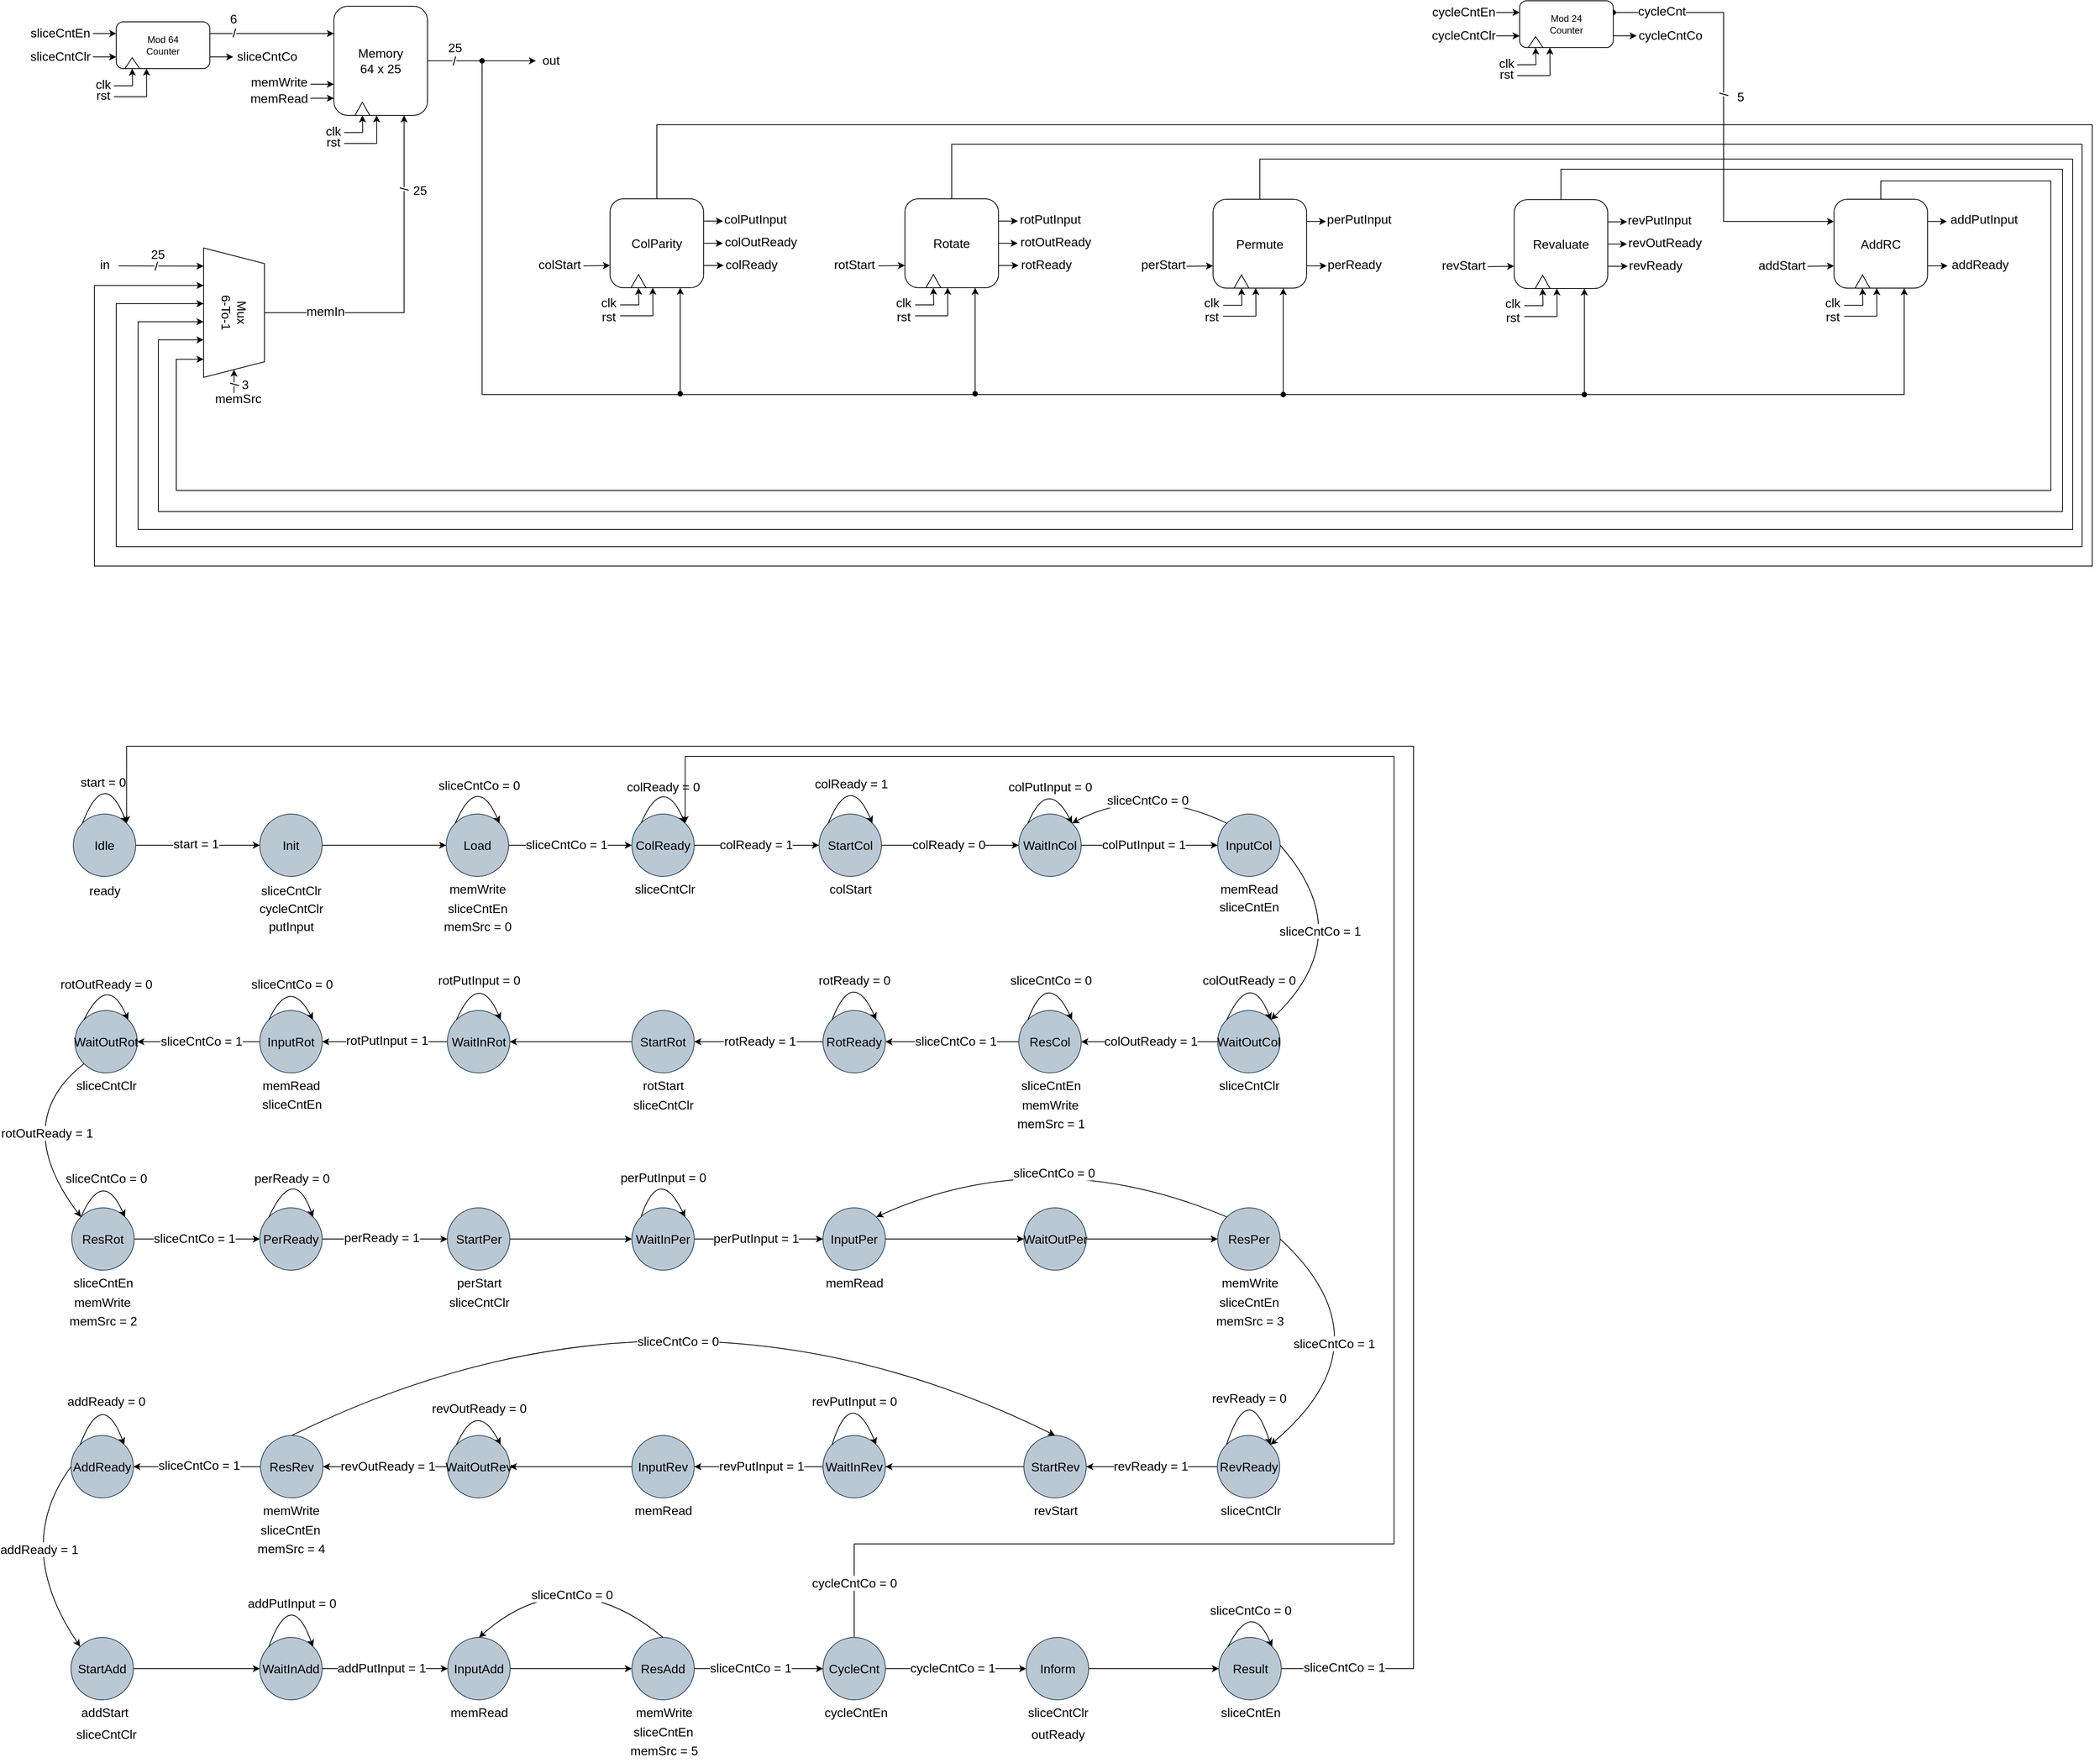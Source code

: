 <mxfile version="20.8.10" type="device"><diagram name="Page-1" id="tphvAxMxWx3iUPVhw0sr"><mxGraphModel dx="1036" dy="606" grid="0" gridSize="10" guides="1" tooltips="1" connect="1" arrows="1" fold="1" page="1" pageScale="1" pageWidth="1100" pageHeight="1700" math="1" shadow="0"><root><mxCell id="0"/><mxCell id="1" parent="0"/><mxCell id="mqHyokm2tZTUGrcUYk9S-203" style="edgeStyle=orthogonalEdgeStyle;rounded=0;orthogonalLoop=1;jettySize=auto;html=1;exitX=1;exitY=0.5;exitDx=0;exitDy=0;entryX=0;entryY=0.5;entryDx=0;entryDy=0;fontSize=16;startArrow=none;startFill=0;elbow=vertical;" parent="1" source="pJQEHrgMulMxvRUhCJdg-72" target="mqHyokm2tZTUGrcUYk9S-202" edge="1"><mxGeometry relative="1" as="geometry"/></mxCell><mxCell id="mqHyokm2tZTUGrcUYk9S-204" value="start = 1" style="edgeLabel;html=1;align=center;verticalAlign=middle;resizable=0;points=[];fontSize=16;" parent="mqHyokm2tZTUGrcUYk9S-203" vertex="1" connectable="0"><mxGeometry x="-0.157" y="1" relative="1" as="geometry"><mxPoint x="10" y="-1" as="offset"/></mxGeometry></mxCell><mxCell id="pJQEHrgMulMxvRUhCJdg-72" value="Idle" style="ellipse;whiteSpace=wrap;html=1;aspect=fixed;fontSize=16;fillColor=#bac8d3;strokeColor=#23445d;" parent="1" vertex="1"><mxGeometry x="210" y="1089" width="80" height="80" as="geometry"/></mxCell><mxCell id="GRR2Wr70TwKXzPDTEdlM-82" value="ready" style="text;html=1;align=center;verticalAlign=middle;resizable=0;points=[];autosize=1;strokeColor=none;fillColor=none;fontSize=16;" parent="1" vertex="1"><mxGeometry x="221" y="1171" width="58" height="31" as="geometry"/></mxCell><mxCell id="GRR2Wr70TwKXzPDTEdlM-83" value="" style="curved=1;endArrow=classic;html=1;rounded=0;fontSize=16;endSize=6;exitX=0;exitY=0;exitDx=0;exitDy=0;entryX=1;entryY=0;entryDx=0;entryDy=0;" parent="1" source="pJQEHrgMulMxvRUhCJdg-72" target="pJQEHrgMulMxvRUhCJdg-72" edge="1"><mxGeometry width="50" height="50" relative="1" as="geometry"><mxPoint x="661" y="1199" as="sourcePoint"/><mxPoint x="711" y="1149" as="targetPoint"/><Array as="points"><mxPoint x="250" y="1028"/></Array></mxGeometry></mxCell><mxCell id="GRR2Wr70TwKXzPDTEdlM-88" value="start = 0" style="text;html=1;align=center;verticalAlign=middle;resizable=0;points=[];autosize=1;strokeColor=none;fillColor=none;fontSize=16;" parent="1" vertex="1"><mxGeometry x="210" y="1032" width="76" height="31" as="geometry"/></mxCell><mxCell id="mqHyokm2tZTUGrcUYk9S-1" style="edgeStyle=orthogonalEdgeStyle;rounded=0;orthogonalLoop=1;jettySize=auto;html=1;exitX=0;exitY=0.75;exitDx=0;exitDy=0;fontSize=16;entryX=0;entryY=0.75;entryDx=0;entryDy=0;" parent="1" edge="1"><mxGeometry relative="1" as="geometry"><mxPoint x="544" y="153" as="targetPoint"/><mxPoint x="514" y="153.032" as="sourcePoint"/></mxGeometry></mxCell><mxCell id="mqHyokm2tZTUGrcUYk9S-173" style="edgeStyle=orthogonalEdgeStyle;rounded=0;orthogonalLoop=1;jettySize=auto;html=1;exitX=1;exitY=0.5;exitDx=0;exitDy=0;entryX=0.75;entryY=1;entryDx=0;entryDy=0;fontSize=16;elbow=vertical;" parent="1" source="mqHyokm2tZTUGrcUYk9S-2" target="mqHyokm2tZTUGrcUYk9S-150" edge="1"><mxGeometry relative="1" as="geometry"><Array as="points"><mxPoint x="734" y="123"/><mxPoint x="734" y="551"/><mxPoint x="2557" y="551"/></Array></mxGeometry></mxCell><mxCell id="mqHyokm2tZTUGrcUYk9S-178" value="/" style="edgeLabel;html=1;align=center;verticalAlign=middle;resizable=0;points=[];fontSize=16;" parent="mqHyokm2tZTUGrcUYk9S-173" vertex="1" connectable="0"><mxGeometry x="-0.979" relative="1" as="geometry"><mxPoint x="8" as="offset"/></mxGeometry></mxCell><mxCell id="mqHyokm2tZTUGrcUYk9S-2" value="&lt;div&gt;Memory&lt;/div&gt;&lt;div&gt;64 x 25&lt;br&gt;&lt;/div&gt;" style="rounded=1;whiteSpace=wrap;html=1;fontSize=16;" parent="1" vertex="1"><mxGeometry x="544" y="53" width="120" height="140" as="geometry"/></mxCell><mxCell id="mqHyokm2tZTUGrcUYk9S-3" value="" style="triangle;whiteSpace=wrap;html=1;fontSize=16;rotation=-90;" parent="1" vertex="1"><mxGeometry x="572" y="175" width="17" height="19" as="geometry"/></mxCell><mxCell id="mqHyokm2tZTUGrcUYk9S-4" value="" style="endArrow=classic;html=1;rounded=0;fontSize=16;entryX=0;entryY=0.5;entryDx=0;entryDy=0;" parent="1" target="mqHyokm2tZTUGrcUYk9S-3" edge="1"><mxGeometry width="50" height="50" relative="1" as="geometry"><mxPoint x="581" y="215" as="sourcePoint"/><mxPoint x="810" y="244" as="targetPoint"/></mxGeometry></mxCell><mxCell id="mqHyokm2tZTUGrcUYk9S-5" value="" style="endArrow=none;html=1;rounded=0;fontSize=16;" parent="1" edge="1"><mxGeometry width="50" height="50" relative="1" as="geometry"><mxPoint x="557" y="215" as="sourcePoint"/><mxPoint x="581" y="215" as="targetPoint"/></mxGeometry></mxCell><mxCell id="mqHyokm2tZTUGrcUYk9S-6" value="" style="endArrow=classic;html=1;rounded=0;fontSize=16;entryX=0.39;entryY=0.999;entryDx=0;entryDy=0;entryPerimeter=0;" parent="1" edge="1"><mxGeometry width="50" height="50" relative="1" as="geometry"><mxPoint x="599" y="229" as="sourcePoint"/><mxPoint x="598.8" y="192.922" as="targetPoint"/></mxGeometry></mxCell><mxCell id="mqHyokm2tZTUGrcUYk9S-7" value="" style="endArrow=none;html=1;rounded=0;fontSize=16;" parent="1" edge="1"><mxGeometry width="50" height="50" relative="1" as="geometry"><mxPoint x="557" y="229" as="sourcePoint"/><mxPoint x="599" y="229" as="targetPoint"/></mxGeometry></mxCell><mxCell id="mqHyokm2tZTUGrcUYk9S-8" value="clk" style="text;html=1;align=center;verticalAlign=middle;resizable=0;points=[];autosize=1;strokeColor=none;fillColor=none;fontSize=16;" parent="1" vertex="1"><mxGeometry x="524" y="197" width="38" height="31" as="geometry"/></mxCell><mxCell id="mqHyokm2tZTUGrcUYk9S-9" value="rst" style="text;html=1;align=center;verticalAlign=middle;resizable=0;points=[];autosize=1;strokeColor=none;fillColor=none;fontSize=16;" parent="1" vertex="1"><mxGeometry x="525" y="211" width="36" height="31" as="geometry"/></mxCell><mxCell id="mqHyokm2tZTUGrcUYk9S-10" style="edgeStyle=orthogonalEdgeStyle;rounded=0;orthogonalLoop=1;jettySize=auto;html=1;exitX=0;exitY=0.75;exitDx=0;exitDy=0;fontSize=16;entryX=0;entryY=0.75;entryDx=0;entryDy=0;" parent="1" edge="1"><mxGeometry relative="1" as="geometry"><mxPoint x="544" y="171" as="targetPoint"/><mxPoint x="514" y="171.032" as="sourcePoint"/></mxGeometry></mxCell><mxCell id="mqHyokm2tZTUGrcUYk9S-11" value="memWrite" style="text;html=1;strokeColor=none;fillColor=none;align=center;verticalAlign=middle;whiteSpace=wrap;rounded=0;fontSize=16;" parent="1" vertex="1"><mxGeometry x="434" y="141" width="80" height="17" as="geometry"/></mxCell><mxCell id="mqHyokm2tZTUGrcUYk9S-12" value="memRead" style="text;html=1;strokeColor=none;fillColor=none;align=center;verticalAlign=middle;whiteSpace=wrap;rounded=0;fontSize=16;" parent="1" vertex="1"><mxGeometry x="434" y="163" width="80" height="16" as="geometry"/></mxCell><mxCell id="mqHyokm2tZTUGrcUYk9S-30" style="edgeStyle=orthogonalEdgeStyle;rounded=0;orthogonalLoop=1;jettySize=auto;html=1;exitX=0;exitY=0.25;exitDx=0;exitDy=0;fontSize=16;entryX=0;entryY=0.25;entryDx=0;entryDy=0;" parent="1" target="mqHyokm2tZTUGrcUYk9S-33" edge="1"><mxGeometry relative="1" as="geometry"><mxPoint x="235" y="88" as="sourcePoint"/></mxGeometry></mxCell><mxCell id="mqHyokm2tZTUGrcUYk9S-31" style="edgeStyle=orthogonalEdgeStyle;rounded=0;orthogonalLoop=1;jettySize=auto;html=1;exitX=0;exitY=0.75;exitDx=0;exitDy=0;fontSize=16;entryX=0;entryY=0.75;entryDx=0;entryDy=0;" parent="1" target="mqHyokm2tZTUGrcUYk9S-33" edge="1"><mxGeometry relative="1" as="geometry"><mxPoint x="235" y="118" as="sourcePoint"/></mxGeometry></mxCell><mxCell id="mqHyokm2tZTUGrcUYk9S-32" style="edgeStyle=orthogonalEdgeStyle;rounded=0;orthogonalLoop=1;jettySize=auto;html=1;exitX=1;exitY=0.75;exitDx=0;exitDy=0;fontSize=16;" parent="1" source="mqHyokm2tZTUGrcUYk9S-33" edge="1"><mxGeometry relative="1" as="geometry"><mxPoint x="415" y="118" as="targetPoint"/></mxGeometry></mxCell><mxCell id="mqHyokm2tZTUGrcUYk9S-52" style="edgeStyle=orthogonalEdgeStyle;rounded=0;orthogonalLoop=1;jettySize=auto;html=1;exitX=1;exitY=0.25;exitDx=0;exitDy=0;entryX=0;entryY=0.25;entryDx=0;entryDy=0;fontSize=16;" parent="1" source="mqHyokm2tZTUGrcUYk9S-33" target="mqHyokm2tZTUGrcUYk9S-2" edge="1"><mxGeometry relative="1" as="geometry"/></mxCell><mxCell id="mqHyokm2tZTUGrcUYk9S-53" value="/" style="edgeLabel;html=1;align=center;verticalAlign=middle;resizable=0;points=[];fontSize=16;" parent="mqHyokm2tZTUGrcUYk9S-52" vertex="1" connectable="0"><mxGeometry x="-0.744" y="1" relative="1" as="geometry"><mxPoint x="10" as="offset"/></mxGeometry></mxCell><mxCell id="mqHyokm2tZTUGrcUYk9S-33" value="&lt;div&gt;Mod 64&lt;/div&gt;&lt;div&gt;Counter&lt;/div&gt;" style="rounded=1;whiteSpace=wrap;html=1;" parent="1" vertex="1"><mxGeometry x="265" y="73" width="120" height="60" as="geometry"/></mxCell><mxCell id="mqHyokm2tZTUGrcUYk9S-34" value="" style="triangle;whiteSpace=wrap;html=1;fontSize=16;rotation=-90;" parent="1" vertex="1"><mxGeometry x="278.5" y="116.5" width="14" height="19" as="geometry"/></mxCell><mxCell id="mqHyokm2tZTUGrcUYk9S-35" value="" style="endArrow=classic;html=1;rounded=0;fontSize=16;entryX=0;entryY=0.5;entryDx=0;entryDy=0;" parent="1" target="mqHyokm2tZTUGrcUYk9S-34" edge="1"><mxGeometry width="50" height="50" relative="1" as="geometry"><mxPoint x="286" y="155" as="sourcePoint"/><mxPoint x="515" y="184" as="targetPoint"/></mxGeometry></mxCell><mxCell id="mqHyokm2tZTUGrcUYk9S-36" value="" style="endArrow=none;html=1;rounded=0;fontSize=16;" parent="1" edge="1"><mxGeometry width="50" height="50" relative="1" as="geometry"><mxPoint x="262" y="155" as="sourcePoint"/><mxPoint x="286" y="155" as="targetPoint"/></mxGeometry></mxCell><mxCell id="mqHyokm2tZTUGrcUYk9S-37" value="" style="endArrow=classic;html=1;rounded=0;fontSize=16;entryX=0.39;entryY=0.999;entryDx=0;entryDy=0;entryPerimeter=0;" parent="1" edge="1"><mxGeometry width="50" height="50" relative="1" as="geometry"><mxPoint x="304" y="169" as="sourcePoint"/><mxPoint x="303.8" y="132.922" as="targetPoint"/></mxGeometry></mxCell><mxCell id="mqHyokm2tZTUGrcUYk9S-38" value="" style="endArrow=none;html=1;rounded=0;fontSize=16;" parent="1" edge="1"><mxGeometry width="50" height="50" relative="1" as="geometry"><mxPoint x="262" y="169" as="sourcePoint"/><mxPoint x="304" y="169" as="targetPoint"/></mxGeometry></mxCell><mxCell id="mqHyokm2tZTUGrcUYk9S-39" value="clk" style="text;html=1;align=center;verticalAlign=middle;resizable=0;points=[];autosize=1;strokeColor=none;fillColor=none;fontSize=16;" parent="1" vertex="1"><mxGeometry x="229" y="137" width="38" height="31" as="geometry"/></mxCell><mxCell id="mqHyokm2tZTUGrcUYk9S-40" value="rst" style="text;html=1;align=center;verticalAlign=middle;resizable=0;points=[];autosize=1;strokeColor=none;fillColor=none;fontSize=16;" parent="1" vertex="1"><mxGeometry x="230" y="151" width="36" height="31" as="geometry"/></mxCell><mxCell id="mqHyokm2tZTUGrcUYk9S-41" value="sliceCntClr" style="text;html=1;strokeColor=none;fillColor=none;align=center;verticalAlign=middle;whiteSpace=wrap;rounded=0;fontSize=16;" parent="1" vertex="1"><mxGeometry x="156" y="102" width="75" height="30" as="geometry"/></mxCell><mxCell id="mqHyokm2tZTUGrcUYk9S-42" value="sliceCntEn" style="text;html=1;strokeColor=none;fillColor=none;align=center;verticalAlign=middle;whiteSpace=wrap;rounded=0;fontSize=16;" parent="1" vertex="1"><mxGeometry x="156" y="72" width="75" height="30" as="geometry"/></mxCell><mxCell id="mqHyokm2tZTUGrcUYk9S-43" value="sliceCntCo" style="text;html=1;strokeColor=none;fillColor=none;align=center;verticalAlign=middle;whiteSpace=wrap;rounded=0;fontSize=16;" parent="1" vertex="1"><mxGeometry x="418" y="102" width="81" height="30" as="geometry"/></mxCell><mxCell id="mqHyokm2tZTUGrcUYk9S-55" style="edgeStyle=orthogonalEdgeStyle;rounded=0;orthogonalLoop=1;jettySize=auto;html=1;exitX=0.5;exitY=0;exitDx=0;exitDy=0;exitPerimeter=0;entryX=0.75;entryY=1;entryDx=0;entryDy=0;fontSize=16;" parent="1" source="mqHyokm2tZTUGrcUYk9S-46" target="mqHyokm2tZTUGrcUYk9S-2" edge="1"><mxGeometry relative="1" as="geometry"/></mxCell><mxCell id="mqHyokm2tZTUGrcUYk9S-56" value="memIn" style="edgeLabel;html=1;align=center;verticalAlign=middle;resizable=0;points=[];fontSize=16;" parent="mqHyokm2tZTUGrcUYk9S-55" vertex="1" connectable="0"><mxGeometry x="-0.64" y="1" relative="1" as="geometry"><mxPoint y="-1" as="offset"/></mxGeometry></mxCell><mxCell id="mqHyokm2tZTUGrcUYk9S-57" value="/" style="edgeLabel;html=1;align=center;verticalAlign=middle;resizable=0;points=[];fontSize=16;rotation=90;" parent="mqHyokm2tZTUGrcUYk9S-55" vertex="1" connectable="0"><mxGeometry x="0.576" y="1" relative="1" as="geometry"><mxPoint x="2" y="2" as="offset"/></mxGeometry></mxCell><mxCell id="mqHyokm2tZTUGrcUYk9S-46" value="Mux&lt;br&gt;6-To-1" style="shape=trapezoid;perimeter=trapezoidPerimeter;whiteSpace=wrap;html=1;fixedSize=1;fontSize=16;points=[[0,1,0,0,0],[0.04,0.73,0,0,0],[0.08,0.5,0,0,0],[0.12,0.3,0,0,0],[0.14,0.15,0,0,0],[0.14,1,0,0,0],[0.25,0,0,0,0],[0.29,1,0,0,0],[0.43,1,0,0,0],[0.5,0,0,0,0],[0.57,1,0,0,0],[0.71,1,0,0,0],[0.75,0,0,0,0],[0.86,0.15,0,0,0],[0.86,1,0,0,0],[0.88,0.3,0,0,0],[0.92,0.5,0,0,0],[0.96,0.73,0,0,0],[1,1,0,0,0]];rotation=90;" parent="1" vertex="1"><mxGeometry x="333" y="407" width="166" height="78" as="geometry"/></mxCell><mxCell id="mqHyokm2tZTUGrcUYk9S-47" value="" style="endArrow=classic;html=1;rounded=0;fontSize=16;entryX=0.14;entryY=1;entryDx=0;entryDy=0;entryPerimeter=0;" parent="1" target="mqHyokm2tZTUGrcUYk9S-46" edge="1"><mxGeometry width="50" height="50" relative="1" as="geometry"><mxPoint x="268" y="386" as="sourcePoint"/><mxPoint x="354" y="367" as="targetPoint"/></mxGeometry></mxCell><mxCell id="mqHyokm2tZTUGrcUYk9S-48" value="/" style="edgeLabel;html=1;align=center;verticalAlign=middle;resizable=0;points=[];fontSize=16;" parent="mqHyokm2tZTUGrcUYk9S-47" vertex="1" connectable="0"><mxGeometry x="-0.116" relative="1" as="geometry"><mxPoint as="offset"/></mxGeometry></mxCell><mxCell id="mqHyokm2tZTUGrcUYk9S-49" value="25" style="text;html=1;align=center;verticalAlign=middle;resizable=0;points=[];autosize=1;strokeColor=none;fillColor=none;fontSize=16;" parent="1" vertex="1"><mxGeometry x="300" y="355" width="36" height="31" as="geometry"/></mxCell><mxCell id="mqHyokm2tZTUGrcUYk9S-50" value="in" style="text;html=1;align=center;verticalAlign=middle;resizable=0;points=[];autosize=1;strokeColor=none;fillColor=none;fontSize=16;" parent="1" vertex="1"><mxGeometry x="235" y="368" width="30" height="31" as="geometry"/></mxCell><mxCell id="mqHyokm2tZTUGrcUYk9S-54" value="6" style="text;html=1;align=center;verticalAlign=middle;resizable=0;points=[];autosize=1;strokeColor=none;fillColor=none;fontSize=16;" parent="1" vertex="1"><mxGeometry x="401" y="53" width="27" height="31" as="geometry"/></mxCell><mxCell id="mqHyokm2tZTUGrcUYk9S-58" value="25" style="text;html=1;align=center;verticalAlign=middle;resizable=0;points=[];autosize=1;strokeColor=none;fillColor=none;fontSize=16;" parent="1" vertex="1"><mxGeometry x="636" y="273" width="36" height="31" as="geometry"/></mxCell><mxCell id="mqHyokm2tZTUGrcUYk9S-73" style="edgeStyle=orthogonalEdgeStyle;rounded=0;orthogonalLoop=1;jettySize=auto;html=1;exitX=1;exitY=0.75;exitDx=0;exitDy=0;fontSize=16;" parent="1" source="mqHyokm2tZTUGrcUYk9S-59" edge="1"><mxGeometry relative="1" as="geometry"><mxPoint x="1043.724" y="385.49" as="targetPoint"/></mxGeometry></mxCell><mxCell id="mqHyokm2tZTUGrcUYk9S-75" style="edgeStyle=orthogonalEdgeStyle;rounded=0;orthogonalLoop=1;jettySize=auto;html=1;exitX=1;exitY=0.5;exitDx=0;exitDy=0;fontSize=16;" parent="1" source="mqHyokm2tZTUGrcUYk9S-59" edge="1"><mxGeometry relative="1" as="geometry"><mxPoint x="1042.62" y="357.113" as="targetPoint"/></mxGeometry></mxCell><mxCell id="mqHyokm2tZTUGrcUYk9S-77" style="edgeStyle=orthogonalEdgeStyle;rounded=0;orthogonalLoop=1;jettySize=auto;html=1;exitX=1;exitY=0.25;exitDx=0;exitDy=0;fontSize=16;" parent="1" source="mqHyokm2tZTUGrcUYk9S-59" edge="1"><mxGeometry relative="1" as="geometry"><mxPoint x="1042.845" y="328.38" as="targetPoint"/></mxGeometry></mxCell><mxCell id="mqHyokm2tZTUGrcUYk9S-172" style="edgeStyle=orthogonalEdgeStyle;rounded=0;orthogonalLoop=1;jettySize=auto;html=1;exitX=0.5;exitY=0;exitDx=0;exitDy=0;fontSize=16;elbow=vertical;entryX=0.29;entryY=1;entryDx=0;entryDy=0;entryPerimeter=0;" parent="1" source="mqHyokm2tZTUGrcUYk9S-59" target="mqHyokm2tZTUGrcUYk9S-46" edge="1"><mxGeometry relative="1" as="geometry"><mxPoint x="3182.0" y="814.667" as="targetPoint"/><Array as="points"><mxPoint x="958" y="205"/><mxPoint x="2798" y="205"/><mxPoint x="2798" y="771"/><mxPoint x="237" y="771"/><mxPoint x="237" y="411"/></Array></mxGeometry></mxCell><mxCell id="mqHyokm2tZTUGrcUYk9S-59" value="&lt;div&gt;ColParity&lt;/div&gt;" style="rounded=1;whiteSpace=wrap;html=1;fontSize=16;" parent="1" vertex="1"><mxGeometry x="898" y="300" width="120" height="114" as="geometry"/></mxCell><mxCell id="mqHyokm2tZTUGrcUYk9S-60" value="" style="triangle;whiteSpace=wrap;html=1;fontSize=16;rotation=-90;" parent="1" vertex="1"><mxGeometry x="926" y="396" width="17" height="19" as="geometry"/></mxCell><mxCell id="mqHyokm2tZTUGrcUYk9S-61" value="" style="endArrow=classic;html=1;rounded=0;fontSize=16;entryX=0;entryY=0.5;entryDx=0;entryDy=0;" parent="1" target="mqHyokm2tZTUGrcUYk9S-60" edge="1"><mxGeometry width="50" height="50" relative="1" as="geometry"><mxPoint x="935" y="436" as="sourcePoint"/><mxPoint x="1164" y="465" as="targetPoint"/></mxGeometry></mxCell><mxCell id="mqHyokm2tZTUGrcUYk9S-62" value="" style="endArrow=none;html=1;rounded=0;fontSize=16;" parent="1" edge="1"><mxGeometry width="50" height="50" relative="1" as="geometry"><mxPoint x="911" y="436" as="sourcePoint"/><mxPoint x="935" y="436" as="targetPoint"/></mxGeometry></mxCell><mxCell id="mqHyokm2tZTUGrcUYk9S-63" value="" style="endArrow=classic;html=1;rounded=0;fontSize=16;entryX=0.39;entryY=0.999;entryDx=0;entryDy=0;entryPerimeter=0;" parent="1" edge="1"><mxGeometry width="50" height="50" relative="1" as="geometry"><mxPoint x="953" y="450" as="sourcePoint"/><mxPoint x="952.8" y="413.922" as="targetPoint"/></mxGeometry></mxCell><mxCell id="mqHyokm2tZTUGrcUYk9S-64" value="" style="endArrow=none;html=1;rounded=0;fontSize=16;" parent="1" edge="1"><mxGeometry width="50" height="50" relative="1" as="geometry"><mxPoint x="911" y="450" as="sourcePoint"/><mxPoint x="953" y="450" as="targetPoint"/></mxGeometry></mxCell><mxCell id="mqHyokm2tZTUGrcUYk9S-65" value="clk" style="text;html=1;align=center;verticalAlign=middle;resizable=0;points=[];autosize=1;strokeColor=none;fillColor=none;fontSize=16;" parent="1" vertex="1"><mxGeometry x="877" y="417" width="38" height="31" as="geometry"/></mxCell><mxCell id="mqHyokm2tZTUGrcUYk9S-66" value="rst" style="text;html=1;align=center;verticalAlign=middle;resizable=0;points=[];autosize=1;strokeColor=none;fillColor=none;fontSize=16;" parent="1" vertex="1"><mxGeometry x="878" y="435" width="36" height="31" as="geometry"/></mxCell><mxCell id="mqHyokm2tZTUGrcUYk9S-68" value="" style="endArrow=classic;html=1;rounded=0;fontSize=16;entryX=0;entryY=0.75;entryDx=0;entryDy=0;" parent="1" target="mqHyokm2tZTUGrcUYk9S-59" edge="1"><mxGeometry width="50" height="50" relative="1" as="geometry"><mxPoint x="864" y="386" as="sourcePoint"/><mxPoint x="838" y="373" as="targetPoint"/></mxGeometry></mxCell><mxCell id="mqHyokm2tZTUGrcUYk9S-69" value="colStart" style="text;html=1;align=center;verticalAlign=middle;resizable=0;points=[];autosize=1;strokeColor=none;fillColor=none;fontSize=16;" parent="1" vertex="1"><mxGeometry x="797" y="368" width="72" height="31" as="geometry"/></mxCell><mxCell id="mqHyokm2tZTUGrcUYk9S-74" value="colReady" style="text;html=1;align=center;verticalAlign=middle;resizable=0;points=[];autosize=1;strokeColor=none;fillColor=none;fontSize=16;" parent="1" vertex="1"><mxGeometry x="1036" y="368" width="85" height="31" as="geometry"/></mxCell><mxCell id="mqHyokm2tZTUGrcUYk9S-76" value="colOutReady" style="text;html=1;align=center;verticalAlign=middle;resizable=0;points=[];autosize=1;strokeColor=none;fillColor=none;fontSize=16;" parent="1" vertex="1"><mxGeometry x="1035" y="339" width="111" height="31" as="geometry"/></mxCell><mxCell id="mqHyokm2tZTUGrcUYk9S-78" value="colPutInput" style="text;html=1;align=center;verticalAlign=middle;resizable=0;points=[];autosize=1;strokeColor=none;fillColor=none;fontSize=16;" parent="1" vertex="1"><mxGeometry x="1035" y="310" width="98" height="31" as="geometry"/></mxCell><mxCell id="mqHyokm2tZTUGrcUYk9S-79" value="" style="endArrow=classic;html=1;rounded=0;fontSize=16;" parent="1" edge="1"><mxGeometry width="50" height="50" relative="1" as="geometry"><mxPoint x="416" y="549" as="sourcePoint"/><mxPoint x="416" y="519" as="targetPoint"/></mxGeometry></mxCell><mxCell id="mqHyokm2tZTUGrcUYk9S-81" value="/" style="edgeLabel;html=1;align=center;verticalAlign=middle;resizable=0;points=[];fontSize=16;rotation=90;" parent="mqHyokm2tZTUGrcUYk9S-79" vertex="1" connectable="0"><mxGeometry x="-0.19" relative="1" as="geometry"><mxPoint x="1" as="offset"/></mxGeometry></mxCell><mxCell id="mqHyokm2tZTUGrcUYk9S-80" value="memSrc" style="text;html=1;align=center;verticalAlign=middle;resizable=0;points=[];autosize=1;strokeColor=none;fillColor=none;fontSize=16;" parent="1" vertex="1"><mxGeometry x="382" y="540" width="78" height="31" as="geometry"/></mxCell><mxCell id="mqHyokm2tZTUGrcUYk9S-82" value="3" style="text;html=1;align=center;verticalAlign=middle;resizable=0;points=[];autosize=1;strokeColor=none;fillColor=none;fontSize=16;" parent="1" vertex="1"><mxGeometry x="416" y="522" width="27" height="31" as="geometry"/></mxCell><mxCell id="mqHyokm2tZTUGrcUYk9S-83" style="edgeStyle=orthogonalEdgeStyle;rounded=0;orthogonalLoop=1;jettySize=auto;html=1;exitX=1;exitY=0.75;exitDx=0;exitDy=0;fontSize=16;" parent="1" source="mqHyokm2tZTUGrcUYk9S-86" edge="1"><mxGeometry relative="1" as="geometry"><mxPoint x="1421.724" y="385.49" as="targetPoint"/></mxGeometry></mxCell><mxCell id="mqHyokm2tZTUGrcUYk9S-84" style="edgeStyle=orthogonalEdgeStyle;rounded=0;orthogonalLoop=1;jettySize=auto;html=1;exitX=1;exitY=0.5;exitDx=0;exitDy=0;fontSize=16;" parent="1" source="mqHyokm2tZTUGrcUYk9S-86" edge="1"><mxGeometry relative="1" as="geometry"><mxPoint x="1420.62" y="357.113" as="targetPoint"/></mxGeometry></mxCell><mxCell id="mqHyokm2tZTUGrcUYk9S-85" style="edgeStyle=orthogonalEdgeStyle;rounded=0;orthogonalLoop=1;jettySize=auto;html=1;exitX=1;exitY=0.25;exitDx=0;exitDy=0;fontSize=16;" parent="1" source="mqHyokm2tZTUGrcUYk9S-86" edge="1"><mxGeometry relative="1" as="geometry"><mxPoint x="1420.845" y="328.38" as="targetPoint"/></mxGeometry></mxCell><mxCell id="mqHyokm2tZTUGrcUYk9S-171" style="edgeStyle=orthogonalEdgeStyle;rounded=0;orthogonalLoop=1;jettySize=auto;html=1;exitX=0.5;exitY=0;exitDx=0;exitDy=0;fontSize=16;elbow=vertical;entryX=0.43;entryY=1;entryDx=0;entryDy=0;entryPerimeter=0;" parent="1" source="mqHyokm2tZTUGrcUYk9S-86" target="mqHyokm2tZTUGrcUYk9S-46" edge="1"><mxGeometry relative="1" as="geometry"><mxPoint x="3146.4" y="761.6" as="targetPoint"/><Array as="points"><mxPoint x="1336" y="230"/><mxPoint x="2785" y="230"/><mxPoint x="2785" y="746"/><mxPoint x="265" y="746"/><mxPoint x="265" y="434"/></Array></mxGeometry></mxCell><mxCell id="mqHyokm2tZTUGrcUYk9S-86" value="&lt;div&gt;Rotate&lt;/div&gt;" style="rounded=1;whiteSpace=wrap;html=1;fontSize=16;" parent="1" vertex="1"><mxGeometry x="1276" y="300" width="120" height="114" as="geometry"/></mxCell><mxCell id="mqHyokm2tZTUGrcUYk9S-87" value="" style="triangle;whiteSpace=wrap;html=1;fontSize=16;rotation=-90;" parent="1" vertex="1"><mxGeometry x="1304" y="396" width="17" height="19" as="geometry"/></mxCell><mxCell id="mqHyokm2tZTUGrcUYk9S-88" value="" style="endArrow=classic;html=1;rounded=0;fontSize=16;entryX=0;entryY=0.5;entryDx=0;entryDy=0;" parent="1" target="mqHyokm2tZTUGrcUYk9S-87" edge="1"><mxGeometry width="50" height="50" relative="1" as="geometry"><mxPoint x="1313" y="436" as="sourcePoint"/><mxPoint x="1542" y="465" as="targetPoint"/></mxGeometry></mxCell><mxCell id="mqHyokm2tZTUGrcUYk9S-89" value="" style="endArrow=none;html=1;rounded=0;fontSize=16;" parent="1" edge="1"><mxGeometry width="50" height="50" relative="1" as="geometry"><mxPoint x="1289" y="436" as="sourcePoint"/><mxPoint x="1313" y="436" as="targetPoint"/></mxGeometry></mxCell><mxCell id="mqHyokm2tZTUGrcUYk9S-90" value="" style="endArrow=classic;html=1;rounded=0;fontSize=16;entryX=0.39;entryY=0.999;entryDx=0;entryDy=0;entryPerimeter=0;" parent="1" edge="1"><mxGeometry width="50" height="50" relative="1" as="geometry"><mxPoint x="1331" y="450" as="sourcePoint"/><mxPoint x="1330.8" y="413.922" as="targetPoint"/></mxGeometry></mxCell><mxCell id="mqHyokm2tZTUGrcUYk9S-91" value="" style="endArrow=none;html=1;rounded=0;fontSize=16;" parent="1" edge="1"><mxGeometry width="50" height="50" relative="1" as="geometry"><mxPoint x="1289" y="450" as="sourcePoint"/><mxPoint x="1331" y="450" as="targetPoint"/></mxGeometry></mxCell><mxCell id="mqHyokm2tZTUGrcUYk9S-92" value="clk" style="text;html=1;align=center;verticalAlign=middle;resizable=0;points=[];autosize=1;strokeColor=none;fillColor=none;fontSize=16;" parent="1" vertex="1"><mxGeometry x="1255" y="417" width="38" height="31" as="geometry"/></mxCell><mxCell id="mqHyokm2tZTUGrcUYk9S-93" value="rst" style="text;html=1;align=center;verticalAlign=middle;resizable=0;points=[];autosize=1;strokeColor=none;fillColor=none;fontSize=16;" parent="1" vertex="1"><mxGeometry x="1256" y="435" width="36" height="31" as="geometry"/></mxCell><mxCell id="mqHyokm2tZTUGrcUYk9S-94" value="" style="endArrow=classic;html=1;rounded=0;fontSize=16;entryX=0;entryY=0.75;entryDx=0;entryDy=0;" parent="1" target="mqHyokm2tZTUGrcUYk9S-86" edge="1"><mxGeometry width="50" height="50" relative="1" as="geometry"><mxPoint x="1242" y="386" as="sourcePoint"/><mxPoint x="1216" y="373" as="targetPoint"/></mxGeometry></mxCell><mxCell id="mqHyokm2tZTUGrcUYk9S-95" value="rotStart" style="text;html=1;align=center;verticalAlign=middle;resizable=0;points=[];autosize=1;strokeColor=none;fillColor=none;fontSize=16;" parent="1" vertex="1"><mxGeometry x="1176" y="368" width="70" height="31" as="geometry"/></mxCell><mxCell id="mqHyokm2tZTUGrcUYk9S-96" value="rotReady" style="text;html=1;align=center;verticalAlign=middle;resizable=0;points=[];autosize=1;strokeColor=none;fillColor=none;fontSize=16;" parent="1" vertex="1"><mxGeometry x="1415" y="368" width="83" height="31" as="geometry"/></mxCell><mxCell id="mqHyokm2tZTUGrcUYk9S-97" value="rotOutReady" style="text;html=1;align=center;verticalAlign=middle;resizable=0;points=[];autosize=1;strokeColor=none;fillColor=none;fontSize=16;" parent="1" vertex="1"><mxGeometry x="1414" y="339" width="109" height="31" as="geometry"/></mxCell><mxCell id="mqHyokm2tZTUGrcUYk9S-98" value="rotPutInput" style="text;html=1;align=center;verticalAlign=middle;resizable=0;points=[];autosize=1;strokeColor=none;fillColor=none;fontSize=16;" parent="1" vertex="1"><mxGeometry x="1414" y="310" width="96" height="31" as="geometry"/></mxCell><mxCell id="mqHyokm2tZTUGrcUYk9S-115" style="edgeStyle=orthogonalEdgeStyle;rounded=0;orthogonalLoop=1;jettySize=auto;html=1;exitX=1;exitY=0.75;exitDx=0;exitDy=0;fontSize=16;" parent="1" source="mqHyokm2tZTUGrcUYk9S-118" edge="1"><mxGeometry relative="1" as="geometry"><mxPoint x="1816.724" y="385.99" as="targetPoint"/></mxGeometry></mxCell><mxCell id="mqHyokm2tZTUGrcUYk9S-117" style="edgeStyle=orthogonalEdgeStyle;rounded=0;orthogonalLoop=1;jettySize=auto;html=1;exitX=1;exitY=0.25;exitDx=0;exitDy=0;fontSize=16;" parent="1" source="mqHyokm2tZTUGrcUYk9S-118" edge="1"><mxGeometry relative="1" as="geometry"><mxPoint x="1815.845" y="328.88" as="targetPoint"/></mxGeometry></mxCell><mxCell id="mqHyokm2tZTUGrcUYk9S-170" style="edgeStyle=orthogonalEdgeStyle;rounded=0;orthogonalLoop=1;jettySize=auto;html=1;exitX=0.5;exitY=0;exitDx=0;exitDy=0;fontSize=16;elbow=vertical;entryX=0.57;entryY=1;entryDx=0;entryDy=0;entryPerimeter=0;" parent="1" source="mqHyokm2tZTUGrcUYk9S-118" target="mqHyokm2tZTUGrcUYk9S-46" edge="1"><mxGeometry relative="1" as="geometry"><mxPoint x="3120.572" y="743" as="targetPoint"/><Array as="points"><mxPoint x="1731" y="249"/><mxPoint x="2773" y="249"/><mxPoint x="2773" y="724"/><mxPoint x="293" y="724"/><mxPoint x="293" y="458"/></Array></mxGeometry></mxCell><mxCell id="mqHyokm2tZTUGrcUYk9S-118" value="&lt;div&gt;Permute&lt;/div&gt;" style="rounded=1;whiteSpace=wrap;html=1;fontSize=16;" parent="1" vertex="1"><mxGeometry x="1671" y="300.5" width="120" height="114" as="geometry"/></mxCell><mxCell id="mqHyokm2tZTUGrcUYk9S-119" value="" style="triangle;whiteSpace=wrap;html=1;fontSize=16;rotation=-90;" parent="1" vertex="1"><mxGeometry x="1699" y="396.5" width="17" height="19" as="geometry"/></mxCell><mxCell id="mqHyokm2tZTUGrcUYk9S-120" value="" style="endArrow=classic;html=1;rounded=0;fontSize=16;entryX=0;entryY=0.5;entryDx=0;entryDy=0;" parent="1" target="mqHyokm2tZTUGrcUYk9S-119" edge="1"><mxGeometry width="50" height="50" relative="1" as="geometry"><mxPoint x="1708" y="436.5" as="sourcePoint"/><mxPoint x="1937" y="465.5" as="targetPoint"/></mxGeometry></mxCell><mxCell id="mqHyokm2tZTUGrcUYk9S-121" value="" style="endArrow=none;html=1;rounded=0;fontSize=16;" parent="1" edge="1"><mxGeometry width="50" height="50" relative="1" as="geometry"><mxPoint x="1684" y="436.5" as="sourcePoint"/><mxPoint x="1708" y="436.5" as="targetPoint"/></mxGeometry></mxCell><mxCell id="mqHyokm2tZTUGrcUYk9S-122" value="" style="endArrow=classic;html=1;rounded=0;fontSize=16;entryX=0.39;entryY=0.999;entryDx=0;entryDy=0;entryPerimeter=0;" parent="1" edge="1"><mxGeometry width="50" height="50" relative="1" as="geometry"><mxPoint x="1726" y="450.5" as="sourcePoint"/><mxPoint x="1725.8" y="414.422" as="targetPoint"/></mxGeometry></mxCell><mxCell id="mqHyokm2tZTUGrcUYk9S-123" value="" style="endArrow=none;html=1;rounded=0;fontSize=16;" parent="1" edge="1"><mxGeometry width="50" height="50" relative="1" as="geometry"><mxPoint x="1684" y="450.5" as="sourcePoint"/><mxPoint x="1726" y="450.5" as="targetPoint"/></mxGeometry></mxCell><mxCell id="mqHyokm2tZTUGrcUYk9S-124" value="clk" style="text;html=1;align=center;verticalAlign=middle;resizable=0;points=[];autosize=1;strokeColor=none;fillColor=none;fontSize=16;" parent="1" vertex="1"><mxGeometry x="1650" y="417.5" width="38" height="31" as="geometry"/></mxCell><mxCell id="mqHyokm2tZTUGrcUYk9S-125" value="rst" style="text;html=1;align=center;verticalAlign=middle;resizable=0;points=[];autosize=1;strokeColor=none;fillColor=none;fontSize=16;" parent="1" vertex="1"><mxGeometry x="1651" y="435.5" width="36" height="31" as="geometry"/></mxCell><mxCell id="mqHyokm2tZTUGrcUYk9S-126" value="" style="endArrow=classic;html=1;rounded=0;fontSize=16;entryX=0;entryY=0.75;entryDx=0;entryDy=0;" parent="1" target="mqHyokm2tZTUGrcUYk9S-118" edge="1"><mxGeometry width="50" height="50" relative="1" as="geometry"><mxPoint x="1637" y="386.5" as="sourcePoint"/><mxPoint x="1611" y="373.5" as="targetPoint"/></mxGeometry></mxCell><mxCell id="mqHyokm2tZTUGrcUYk9S-127" value="perStart" style="text;html=1;align=center;verticalAlign=middle;resizable=0;points=[];autosize=1;strokeColor=none;fillColor=none;fontSize=16;" parent="1" vertex="1"><mxGeometry x="1569" y="368.5" width="75" height="31" as="geometry"/></mxCell><mxCell id="mqHyokm2tZTUGrcUYk9S-128" value="perReady" style="text;html=1;align=center;verticalAlign=middle;resizable=0;points=[];autosize=1;strokeColor=none;fillColor=none;fontSize=16;" parent="1" vertex="1"><mxGeometry x="1808" y="368.5" width="87" height="31" as="geometry"/></mxCell><mxCell id="mqHyokm2tZTUGrcUYk9S-130" value="perPutInput" style="text;html=1;align=center;verticalAlign=middle;resizable=0;points=[];autosize=1;strokeColor=none;fillColor=none;fontSize=16;" parent="1" vertex="1"><mxGeometry x="1807" y="310.5" width="101" height="31" as="geometry"/></mxCell><mxCell id="mqHyokm2tZTUGrcUYk9S-131" style="edgeStyle=orthogonalEdgeStyle;rounded=0;orthogonalLoop=1;jettySize=auto;html=1;exitX=1;exitY=0.75;exitDx=0;exitDy=0;fontSize=16;" parent="1" source="mqHyokm2tZTUGrcUYk9S-134" edge="1"><mxGeometry relative="1" as="geometry"><mxPoint x="2202.724" y="386.49" as="targetPoint"/></mxGeometry></mxCell><mxCell id="mqHyokm2tZTUGrcUYk9S-132" style="edgeStyle=orthogonalEdgeStyle;rounded=0;orthogonalLoop=1;jettySize=auto;html=1;exitX=1;exitY=0.5;exitDx=0;exitDy=0;fontSize=16;" parent="1" source="mqHyokm2tZTUGrcUYk9S-134" edge="1"><mxGeometry relative="1" as="geometry"><mxPoint x="2201.62" y="358.113" as="targetPoint"/></mxGeometry></mxCell><mxCell id="mqHyokm2tZTUGrcUYk9S-133" style="edgeStyle=orthogonalEdgeStyle;rounded=0;orthogonalLoop=1;jettySize=auto;html=1;exitX=1;exitY=0.25;exitDx=0;exitDy=0;fontSize=16;" parent="1" source="mqHyokm2tZTUGrcUYk9S-134" edge="1"><mxGeometry relative="1" as="geometry"><mxPoint x="2201.845" y="329.38" as="targetPoint"/></mxGeometry></mxCell><mxCell id="mqHyokm2tZTUGrcUYk9S-169" style="edgeStyle=orthogonalEdgeStyle;rounded=0;orthogonalLoop=1;jettySize=auto;html=1;exitX=0.5;exitY=0;exitDx=0;exitDy=0;fontSize=16;elbow=vertical;entryX=0.71;entryY=1;entryDx=0;entryDy=0;entryPerimeter=0;" parent="1" source="mqHyokm2tZTUGrcUYk9S-134" target="mqHyokm2tZTUGrcUYk9S-46" edge="1"><mxGeometry relative="1" as="geometry"><mxPoint x="232.538" y="510" as="targetPoint"/><Array as="points"><mxPoint x="2117" y="262"/><mxPoint x="2760" y="262"/><mxPoint x="2760" y="701"/><mxPoint x="319" y="701"/><mxPoint x="319" y="481"/></Array></mxGeometry></mxCell><mxCell id="mqHyokm2tZTUGrcUYk9S-134" value="&lt;div&gt;Revaluate&lt;/div&gt;" style="rounded=1;whiteSpace=wrap;html=1;fontSize=16;" parent="1" vertex="1"><mxGeometry x="2057" y="301" width="120" height="114" as="geometry"/></mxCell><mxCell id="mqHyokm2tZTUGrcUYk9S-135" value="" style="triangle;whiteSpace=wrap;html=1;fontSize=16;rotation=-90;" parent="1" vertex="1"><mxGeometry x="2085" y="397" width="17" height="19" as="geometry"/></mxCell><mxCell id="mqHyokm2tZTUGrcUYk9S-136" value="" style="endArrow=classic;html=1;rounded=0;fontSize=16;entryX=0;entryY=0.5;entryDx=0;entryDy=0;" parent="1" target="mqHyokm2tZTUGrcUYk9S-135" edge="1"><mxGeometry width="50" height="50" relative="1" as="geometry"><mxPoint x="2094" y="437" as="sourcePoint"/><mxPoint x="2323" y="466" as="targetPoint"/></mxGeometry></mxCell><mxCell id="mqHyokm2tZTUGrcUYk9S-137" value="" style="endArrow=none;html=1;rounded=0;fontSize=16;" parent="1" edge="1"><mxGeometry width="50" height="50" relative="1" as="geometry"><mxPoint x="2070" y="437" as="sourcePoint"/><mxPoint x="2094" y="437" as="targetPoint"/></mxGeometry></mxCell><mxCell id="mqHyokm2tZTUGrcUYk9S-138" value="" style="endArrow=classic;html=1;rounded=0;fontSize=16;entryX=0.39;entryY=0.999;entryDx=0;entryDy=0;entryPerimeter=0;" parent="1" edge="1"><mxGeometry width="50" height="50" relative="1" as="geometry"><mxPoint x="2112" y="451" as="sourcePoint"/><mxPoint x="2111.8" y="414.922" as="targetPoint"/></mxGeometry></mxCell><mxCell id="mqHyokm2tZTUGrcUYk9S-139" value="" style="endArrow=none;html=1;rounded=0;fontSize=16;" parent="1" edge="1"><mxGeometry width="50" height="50" relative="1" as="geometry"><mxPoint x="2070" y="451" as="sourcePoint"/><mxPoint x="2112" y="451" as="targetPoint"/></mxGeometry></mxCell><mxCell id="mqHyokm2tZTUGrcUYk9S-140" value="clk" style="text;html=1;align=center;verticalAlign=middle;resizable=0;points=[];autosize=1;strokeColor=none;fillColor=none;fontSize=16;" parent="1" vertex="1"><mxGeometry x="2036" y="418" width="38" height="31" as="geometry"/></mxCell><mxCell id="mqHyokm2tZTUGrcUYk9S-141" value="rst" style="text;html=1;align=center;verticalAlign=middle;resizable=0;points=[];autosize=1;strokeColor=none;fillColor=none;fontSize=16;" parent="1" vertex="1"><mxGeometry x="2037" y="436" width="36" height="31" as="geometry"/></mxCell><mxCell id="mqHyokm2tZTUGrcUYk9S-142" value="" style="endArrow=classic;html=1;rounded=0;fontSize=16;entryX=0;entryY=0.75;entryDx=0;entryDy=0;" parent="1" target="mqHyokm2tZTUGrcUYk9S-134" edge="1"><mxGeometry width="50" height="50" relative="1" as="geometry"><mxPoint x="2023" y="387" as="sourcePoint"/><mxPoint x="1997" y="374" as="targetPoint"/></mxGeometry></mxCell><mxCell id="mqHyokm2tZTUGrcUYk9S-143" value="revStart" style="text;html=1;align=center;verticalAlign=middle;resizable=0;points=[];autosize=1;strokeColor=none;fillColor=none;fontSize=16;" parent="1" vertex="1"><mxGeometry x="1955" y="369" width="74" height="31" as="geometry"/></mxCell><mxCell id="mqHyokm2tZTUGrcUYk9S-144" value="revReady" style="text;html=1;align=center;verticalAlign=middle;resizable=0;points=[];autosize=1;strokeColor=none;fillColor=none;fontSize=16;" parent="1" vertex="1"><mxGeometry x="2195" y="369" width="86" height="31" as="geometry"/></mxCell><mxCell id="mqHyokm2tZTUGrcUYk9S-145" value="revOutReady" style="text;html=1;align=center;verticalAlign=middle;resizable=0;points=[];autosize=1;strokeColor=none;fillColor=none;fontSize=16;" parent="1" vertex="1"><mxGeometry x="2194" y="340" width="112" height="31" as="geometry"/></mxCell><mxCell id="mqHyokm2tZTUGrcUYk9S-146" value="revPutInput" style="text;html=1;align=center;verticalAlign=middle;resizable=0;points=[];autosize=1;strokeColor=none;fillColor=none;fontSize=16;" parent="1" vertex="1"><mxGeometry x="2193" y="311" width="100" height="31" as="geometry"/></mxCell><mxCell id="mqHyokm2tZTUGrcUYk9S-147" style="edgeStyle=orthogonalEdgeStyle;rounded=0;orthogonalLoop=1;jettySize=auto;html=1;exitX=1;exitY=0.75;exitDx=0;exitDy=0;fontSize=16;" parent="1" source="mqHyokm2tZTUGrcUYk9S-150" edge="1"><mxGeometry relative="1" as="geometry"><mxPoint x="2612.724" y="385.99" as="targetPoint"/></mxGeometry></mxCell><mxCell id="mqHyokm2tZTUGrcUYk9S-149" style="edgeStyle=orthogonalEdgeStyle;rounded=0;orthogonalLoop=1;jettySize=auto;html=1;exitX=1;exitY=0.25;exitDx=0;exitDy=0;fontSize=16;" parent="1" source="mqHyokm2tZTUGrcUYk9S-150" edge="1"><mxGeometry relative="1" as="geometry"><mxPoint x="2611.845" y="328.88" as="targetPoint"/></mxGeometry></mxCell><mxCell id="mqHyokm2tZTUGrcUYk9S-168" style="edgeStyle=orthogonalEdgeStyle;rounded=0;orthogonalLoop=1;jettySize=auto;html=1;exitX=0.5;exitY=0;exitDx=0;exitDy=0;fontSize=16;elbow=vertical;entryX=0.86;entryY=1;entryDx=0;entryDy=0;entryPerimeter=0;" parent="1" source="mqHyokm2tZTUGrcUYk9S-150" target="mqHyokm2tZTUGrcUYk9S-46" edge="1"><mxGeometry relative="1" as="geometry"><mxPoint x="584" y="807" as="targetPoint"/><Array as="points"><mxPoint x="2527" y="277"/><mxPoint x="2745" y="277"/><mxPoint x="2745" y="674"/><mxPoint x="342" y="674"/><mxPoint x="342" y="506"/></Array></mxGeometry></mxCell><mxCell id="mqHyokm2tZTUGrcUYk9S-150" value="&lt;div&gt;AddRC&lt;/div&gt;" style="rounded=1;whiteSpace=wrap;html=1;fontSize=16;" parent="1" vertex="1"><mxGeometry x="2467" y="300.5" width="120" height="114" as="geometry"/></mxCell><mxCell id="mqHyokm2tZTUGrcUYk9S-151" value="" style="triangle;whiteSpace=wrap;html=1;fontSize=16;rotation=-90;" parent="1" vertex="1"><mxGeometry x="2495" y="396.5" width="17" height="19" as="geometry"/></mxCell><mxCell id="mqHyokm2tZTUGrcUYk9S-152" value="" style="endArrow=classic;html=1;rounded=0;fontSize=16;entryX=0;entryY=0.5;entryDx=0;entryDy=0;" parent="1" target="mqHyokm2tZTUGrcUYk9S-151" edge="1"><mxGeometry width="50" height="50" relative="1" as="geometry"><mxPoint x="2504" y="436.5" as="sourcePoint"/><mxPoint x="2733" y="465.5" as="targetPoint"/></mxGeometry></mxCell><mxCell id="mqHyokm2tZTUGrcUYk9S-153" value="" style="endArrow=none;html=1;rounded=0;fontSize=16;" parent="1" edge="1"><mxGeometry width="50" height="50" relative="1" as="geometry"><mxPoint x="2480" y="436.5" as="sourcePoint"/><mxPoint x="2504" y="436.5" as="targetPoint"/></mxGeometry></mxCell><mxCell id="mqHyokm2tZTUGrcUYk9S-154" value="" style="endArrow=classic;html=1;rounded=0;fontSize=16;entryX=0.39;entryY=0.999;entryDx=0;entryDy=0;entryPerimeter=0;" parent="1" edge="1"><mxGeometry width="50" height="50" relative="1" as="geometry"><mxPoint x="2522" y="450.5" as="sourcePoint"/><mxPoint x="2521.8" y="414.422" as="targetPoint"/></mxGeometry></mxCell><mxCell id="mqHyokm2tZTUGrcUYk9S-155" value="" style="endArrow=none;html=1;rounded=0;fontSize=16;" parent="1" edge="1"><mxGeometry width="50" height="50" relative="1" as="geometry"><mxPoint x="2480" y="450.5" as="sourcePoint"/><mxPoint x="2522" y="450.5" as="targetPoint"/></mxGeometry></mxCell><mxCell id="mqHyokm2tZTUGrcUYk9S-156" value="clk" style="text;html=1;align=center;verticalAlign=middle;resizable=0;points=[];autosize=1;strokeColor=none;fillColor=none;fontSize=16;" parent="1" vertex="1"><mxGeometry x="2446" y="417.5" width="38" height="31" as="geometry"/></mxCell><mxCell id="mqHyokm2tZTUGrcUYk9S-157" value="rst" style="text;html=1;align=center;verticalAlign=middle;resizable=0;points=[];autosize=1;strokeColor=none;fillColor=none;fontSize=16;" parent="1" vertex="1"><mxGeometry x="2447" y="435.5" width="36" height="31" as="geometry"/></mxCell><mxCell id="mqHyokm2tZTUGrcUYk9S-158" value="" style="endArrow=classic;html=1;rounded=0;fontSize=16;entryX=0;entryY=0.75;entryDx=0;entryDy=0;" parent="1" target="mqHyokm2tZTUGrcUYk9S-150" edge="1"><mxGeometry width="50" height="50" relative="1" as="geometry"><mxPoint x="2433" y="386.5" as="sourcePoint"/><mxPoint x="2407" y="373.5" as="targetPoint"/></mxGeometry></mxCell><mxCell id="mqHyokm2tZTUGrcUYk9S-159" value="addStart" style="text;html=1;align=center;verticalAlign=middle;resizable=0;points=[];autosize=1;strokeColor=none;fillColor=none;fontSize=16;" parent="1" vertex="1"><mxGeometry x="2361" y="369.5" width="78" height="31" as="geometry"/></mxCell><mxCell id="mqHyokm2tZTUGrcUYk9S-160" value="addReady" style="text;html=1;align=center;verticalAlign=middle;resizable=0;points=[];autosize=1;strokeColor=none;fillColor=none;fontSize=16;" parent="1" vertex="1"><mxGeometry x="2608" y="368.5" width="91" height="31" as="geometry"/></mxCell><mxCell id="mqHyokm2tZTUGrcUYk9S-162" value="addPutInput" style="text;html=1;align=center;verticalAlign=middle;resizable=0;points=[];autosize=1;strokeColor=none;fillColor=none;fontSize=16;" parent="1" vertex="1"><mxGeometry x="2607" y="310.5" width="104" height="31" as="geometry"/></mxCell><mxCell id="mqHyokm2tZTUGrcUYk9S-174" value="" style="endArrow=classic;html=1;rounded=0;fontSize=16;elbow=vertical;entryX=0.75;entryY=1;entryDx=0;entryDy=0;startArrow=oval;startFill=1;" parent="1" target="mqHyokm2tZTUGrcUYk9S-59" edge="1"><mxGeometry width="50" height="50" relative="1" as="geometry"><mxPoint x="988" y="550" as="sourcePoint"/><mxPoint x="1045" y="461" as="targetPoint"/></mxGeometry></mxCell><mxCell id="mqHyokm2tZTUGrcUYk9S-175" value="" style="endArrow=classic;html=1;rounded=0;fontSize=16;elbow=vertical;entryX=0.75;entryY=1;entryDx=0;entryDy=0;startArrow=oval;startFill=1;" parent="1" target="mqHyokm2tZTUGrcUYk9S-86" edge="1"><mxGeometry width="50" height="50" relative="1" as="geometry"><mxPoint x="1366" y="550" as="sourcePoint"/><mxPoint x="1360" y="423" as="targetPoint"/></mxGeometry></mxCell><mxCell id="mqHyokm2tZTUGrcUYk9S-176" value="" style="endArrow=classic;html=1;rounded=0;fontSize=16;elbow=vertical;entryX=0.75;entryY=1;entryDx=0;entryDy=0;startArrow=oval;startFill=1;" parent="1" target="mqHyokm2tZTUGrcUYk9S-118" edge="1"><mxGeometry width="50" height="50" relative="1" as="geometry"><mxPoint x="1761" y="551" as="sourcePoint"/><mxPoint x="1757" y="416" as="targetPoint"/></mxGeometry></mxCell><mxCell id="mqHyokm2tZTUGrcUYk9S-177" value="" style="endArrow=classic;html=1;rounded=0;fontSize=16;elbow=vertical;entryX=0.75;entryY=1;entryDx=0;entryDy=0;startArrow=oval;startFill=1;" parent="1" target="mqHyokm2tZTUGrcUYk9S-134" edge="1"><mxGeometry width="50" height="50" relative="1" as="geometry"><mxPoint x="2147" y="551" as="sourcePoint"/><mxPoint x="2149" y="417.5" as="targetPoint"/></mxGeometry></mxCell><mxCell id="mqHyokm2tZTUGrcUYk9S-179" value="25" style="text;html=1;align=center;verticalAlign=middle;resizable=0;points=[];autosize=1;strokeColor=none;fillColor=none;fontSize=16;" parent="1" vertex="1"><mxGeometry x="681" y="90" width="36" height="31" as="geometry"/></mxCell><mxCell id="mqHyokm2tZTUGrcUYk9S-180" value="" style="endArrow=classic;html=1;rounded=0;fontSize=16;elbow=vertical;startArrow=oval;startFill=1;" parent="1" edge="1"><mxGeometry width="50" height="50" relative="1" as="geometry"><mxPoint x="734" y="123" as="sourcePoint"/><mxPoint x="803" y="123" as="targetPoint"/></mxGeometry></mxCell><mxCell id="mqHyokm2tZTUGrcUYk9S-181" value="out" style="text;html=1;align=center;verticalAlign=middle;resizable=0;points=[];autosize=1;strokeColor=none;fillColor=none;fontSize=16;" parent="1" vertex="1"><mxGeometry x="802" y="106" width="40" height="31" as="geometry"/></mxCell><mxCell id="mqHyokm2tZTUGrcUYk9S-182" style="edgeStyle=orthogonalEdgeStyle;rounded=0;orthogonalLoop=1;jettySize=auto;html=1;exitX=0;exitY=0.25;exitDx=0;exitDy=0;fontSize=16;entryX=0;entryY=0.25;entryDx=0;entryDy=0;" parent="1" target="mqHyokm2tZTUGrcUYk9S-186" edge="1"><mxGeometry relative="1" as="geometry"><mxPoint x="2034" y="61" as="sourcePoint"/></mxGeometry></mxCell><mxCell id="mqHyokm2tZTUGrcUYk9S-183" style="edgeStyle=orthogonalEdgeStyle;rounded=0;orthogonalLoop=1;jettySize=auto;html=1;exitX=0;exitY=0.75;exitDx=0;exitDy=0;fontSize=16;entryX=0;entryY=0.75;entryDx=0;entryDy=0;" parent="1" target="mqHyokm2tZTUGrcUYk9S-186" edge="1"><mxGeometry relative="1" as="geometry"><mxPoint x="2034" y="91" as="sourcePoint"/></mxGeometry></mxCell><mxCell id="mqHyokm2tZTUGrcUYk9S-184" style="edgeStyle=orthogonalEdgeStyle;rounded=0;orthogonalLoop=1;jettySize=auto;html=1;exitX=1;exitY=0.75;exitDx=0;exitDy=0;fontSize=16;" parent="1" source="mqHyokm2tZTUGrcUYk9S-186" edge="1"><mxGeometry relative="1" as="geometry"><mxPoint x="2214" y="91" as="targetPoint"/></mxGeometry></mxCell><mxCell id="mqHyokm2tZTUGrcUYk9S-198" style="edgeStyle=orthogonalEdgeStyle;rounded=0;orthogonalLoop=1;jettySize=auto;html=1;exitX=1;exitY=0.25;exitDx=0;exitDy=0;entryX=0;entryY=0.25;entryDx=0;entryDy=0;fontSize=16;startArrow=oval;startFill=1;elbow=vertical;" parent="1" source="mqHyokm2tZTUGrcUYk9S-186" target="mqHyokm2tZTUGrcUYk9S-150" edge="1"><mxGeometry relative="1" as="geometry"/></mxCell><mxCell id="mqHyokm2tZTUGrcUYk9S-199" value="cycleCnt" style="edgeLabel;html=1;align=center;verticalAlign=middle;resizable=0;points=[];fontSize=16;" parent="mqHyokm2tZTUGrcUYk9S-198" vertex="1" connectable="0"><mxGeometry x="-0.809" y="1" relative="1" as="geometry"><mxPoint x="9" y="-1" as="offset"/></mxGeometry></mxCell><mxCell id="mqHyokm2tZTUGrcUYk9S-200" value="/" style="edgeLabel;html=1;align=center;verticalAlign=middle;resizable=0;points=[];fontSize=16;rotation=90;" parent="mqHyokm2tZTUGrcUYk9S-198" vertex="1" connectable="0"><mxGeometry x="-0.107" relative="1" as="geometry"><mxPoint x="1" as="offset"/></mxGeometry></mxCell><mxCell id="mqHyokm2tZTUGrcUYk9S-186" value="&lt;div&gt;Mod 24&lt;/div&gt;&lt;div&gt;Counter&lt;/div&gt;" style="rounded=1;whiteSpace=wrap;html=1;" parent="1" vertex="1"><mxGeometry x="2064" y="46" width="120" height="60" as="geometry"/></mxCell><mxCell id="mqHyokm2tZTUGrcUYk9S-187" value="" style="triangle;whiteSpace=wrap;html=1;fontSize=16;rotation=-90;" parent="1" vertex="1"><mxGeometry x="2077.5" y="89.5" width="14" height="19" as="geometry"/></mxCell><mxCell id="mqHyokm2tZTUGrcUYk9S-188" value="" style="endArrow=classic;html=1;rounded=0;fontSize=16;entryX=0;entryY=0.5;entryDx=0;entryDy=0;" parent="1" target="mqHyokm2tZTUGrcUYk9S-187" edge="1"><mxGeometry width="50" height="50" relative="1" as="geometry"><mxPoint x="2085" y="128" as="sourcePoint"/><mxPoint x="2314" y="157" as="targetPoint"/></mxGeometry></mxCell><mxCell id="mqHyokm2tZTUGrcUYk9S-189" value="" style="endArrow=none;html=1;rounded=0;fontSize=16;" parent="1" edge="1"><mxGeometry width="50" height="50" relative="1" as="geometry"><mxPoint x="2061" y="128" as="sourcePoint"/><mxPoint x="2085" y="128" as="targetPoint"/></mxGeometry></mxCell><mxCell id="mqHyokm2tZTUGrcUYk9S-190" value="" style="endArrow=classic;html=1;rounded=0;fontSize=16;entryX=0.39;entryY=0.999;entryDx=0;entryDy=0;entryPerimeter=0;" parent="1" edge="1"><mxGeometry width="50" height="50" relative="1" as="geometry"><mxPoint x="2103" y="142" as="sourcePoint"/><mxPoint x="2102.8" y="105.922" as="targetPoint"/></mxGeometry></mxCell><mxCell id="mqHyokm2tZTUGrcUYk9S-191" value="" style="endArrow=none;html=1;rounded=0;fontSize=16;" parent="1" edge="1"><mxGeometry width="50" height="50" relative="1" as="geometry"><mxPoint x="2061" y="142" as="sourcePoint"/><mxPoint x="2103" y="142" as="targetPoint"/></mxGeometry></mxCell><mxCell id="mqHyokm2tZTUGrcUYk9S-192" value="clk" style="text;html=1;align=center;verticalAlign=middle;resizable=0;points=[];autosize=1;strokeColor=none;fillColor=none;fontSize=16;" parent="1" vertex="1"><mxGeometry x="2028" y="110" width="38" height="31" as="geometry"/></mxCell><mxCell id="mqHyokm2tZTUGrcUYk9S-193" value="rst" style="text;html=1;align=center;verticalAlign=middle;resizable=0;points=[];autosize=1;strokeColor=none;fillColor=none;fontSize=16;" parent="1" vertex="1"><mxGeometry x="2029" y="124" width="36" height="31" as="geometry"/></mxCell><mxCell id="mqHyokm2tZTUGrcUYk9S-194" value="cycleCntClr" style="text;html=1;strokeColor=none;fillColor=none;align=center;verticalAlign=middle;whiteSpace=wrap;rounded=0;fontSize=16;" parent="1" vertex="1"><mxGeometry x="1955" y="75" width="75" height="30" as="geometry"/></mxCell><mxCell id="mqHyokm2tZTUGrcUYk9S-195" value="cycleCntEn" style="text;html=1;strokeColor=none;fillColor=none;align=center;verticalAlign=middle;whiteSpace=wrap;rounded=0;fontSize=16;" parent="1" vertex="1"><mxGeometry x="1955" y="45" width="75" height="30" as="geometry"/></mxCell><mxCell id="mqHyokm2tZTUGrcUYk9S-196" value="cycleCntCo" style="text;html=1;strokeColor=none;fillColor=none;align=center;verticalAlign=middle;whiteSpace=wrap;rounded=0;fontSize=16;" parent="1" vertex="1"><mxGeometry x="2217" y="75" width="81" height="30" as="geometry"/></mxCell><mxCell id="mqHyokm2tZTUGrcUYk9S-201" value="5" style="text;html=1;align=center;verticalAlign=middle;resizable=0;points=[];autosize=1;strokeColor=none;fillColor=none;fontSize=16;" parent="1" vertex="1"><mxGeometry x="2333" y="153" width="27" height="31" as="geometry"/></mxCell><mxCell id="mqHyokm2tZTUGrcUYk9S-211" style="edgeStyle=orthogonalEdgeStyle;rounded=0;orthogonalLoop=1;jettySize=auto;html=1;exitX=1;exitY=0.5;exitDx=0;exitDy=0;entryX=0;entryY=0.5;entryDx=0;entryDy=0;fontSize=16;startArrow=none;startFill=0;elbow=vertical;" parent="1" source="mqHyokm2tZTUGrcUYk9S-202" target="mqHyokm2tZTUGrcUYk9S-208" edge="1"><mxGeometry relative="1" as="geometry"/></mxCell><mxCell id="mqHyokm2tZTUGrcUYk9S-202" value="Init" style="ellipse;whiteSpace=wrap;html=1;aspect=fixed;fontSize=16;fillColor=#bac8d3;strokeColor=#23445d;" parent="1" vertex="1"><mxGeometry x="449" y="1089" width="80" height="80" as="geometry"/></mxCell><mxCell id="mqHyokm2tZTUGrcUYk9S-205" value="sliceCntClr" style="text;html=1;align=center;verticalAlign=middle;resizable=0;points=[];autosize=1;strokeColor=none;fillColor=none;fontSize=16;" parent="1" vertex="1"><mxGeometry x="441.5" y="1171" width="95" height="31" as="geometry"/></mxCell><mxCell id="mqHyokm2tZTUGrcUYk9S-206" value="cycleCntClr" style="text;html=1;align=center;verticalAlign=middle;resizable=0;points=[];autosize=1;strokeColor=none;fillColor=none;fontSize=16;" parent="1" vertex="1"><mxGeometry x="439" y="1194" width="100" height="31" as="geometry"/></mxCell><mxCell id="mqHyokm2tZTUGrcUYk9S-207" value="putInput" style="text;html=1;align=center;verticalAlign=middle;resizable=0;points=[];autosize=1;strokeColor=none;fillColor=none;fontSize=16;" parent="1" vertex="1"><mxGeometry x="451" y="1217" width="76" height="31" as="geometry"/></mxCell><mxCell id="mqHyokm2tZTUGrcUYk9S-216" style="edgeStyle=orthogonalEdgeStyle;rounded=0;orthogonalLoop=1;jettySize=auto;html=1;exitX=1;exitY=0.5;exitDx=0;exitDy=0;entryX=0;entryY=0.5;entryDx=0;entryDy=0;fontSize=16;startArrow=none;startFill=0;elbow=vertical;" parent="1" source="mqHyokm2tZTUGrcUYk9S-208" target="mqHyokm2tZTUGrcUYk9S-215" edge="1"><mxGeometry relative="1" as="geometry"/></mxCell><mxCell id="mqHyokm2tZTUGrcUYk9S-218" value="sliceCntCo = 1" style="edgeLabel;html=1;align=center;verticalAlign=middle;resizable=0;points=[];fontSize=16;" parent="mqHyokm2tZTUGrcUYk9S-216" vertex="1" connectable="0"><mxGeometry x="-0.243" y="3" relative="1" as="geometry"><mxPoint x="14" y="2" as="offset"/></mxGeometry></mxCell><mxCell id="mqHyokm2tZTUGrcUYk9S-208" value="Load" style="ellipse;whiteSpace=wrap;html=1;aspect=fixed;fontSize=16;fillColor=#bac8d3;strokeColor=#23445d;" parent="1" vertex="1"><mxGeometry x="688" y="1089" width="80" height="80" as="geometry"/></mxCell><mxCell id="mqHyokm2tZTUGrcUYk9S-209" value="memWrite" style="text;html=1;align=center;verticalAlign=middle;resizable=0;points=[];autosize=1;strokeColor=none;fillColor=none;fontSize=16;" parent="1" vertex="1"><mxGeometry x="682.5" y="1169" width="91" height="31" as="geometry"/></mxCell><mxCell id="mqHyokm2tZTUGrcUYk9S-210" value="sliceCntEn" style="text;html=1;align=center;verticalAlign=middle;resizable=0;points=[];autosize=1;strokeColor=none;fillColor=none;fontSize=16;" parent="1" vertex="1"><mxGeometry x="681" y="1194" width="94" height="31" as="geometry"/></mxCell><mxCell id="mqHyokm2tZTUGrcUYk9S-212" value="memSrc = 0" style="text;html=1;align=center;verticalAlign=middle;resizable=0;points=[];autosize=1;strokeColor=none;fillColor=none;fontSize=16;" parent="1" vertex="1"><mxGeometry x="675.5" y="1217" width="105" height="31" as="geometry"/></mxCell><mxCell id="mqHyokm2tZTUGrcUYk9S-213" value="" style="curved=1;endArrow=classic;html=1;rounded=0;fontSize=16;elbow=vertical;exitX=0;exitY=0;exitDx=0;exitDy=0;entryX=1;entryY=0;entryDx=0;entryDy=0;" parent="1" source="mqHyokm2tZTUGrcUYk9S-208" target="mqHyokm2tZTUGrcUYk9S-208" edge="1"><mxGeometry width="50" height="50" relative="1" as="geometry"><mxPoint x="808" y="1041" as="sourcePoint"/><mxPoint x="858" y="991" as="targetPoint"/><Array as="points"><mxPoint x="728" y="1035"/></Array></mxGeometry></mxCell><mxCell id="mqHyokm2tZTUGrcUYk9S-214" value="sliceCntCo = 0" style="text;html=1;align=center;verticalAlign=middle;resizable=0;points=[];autosize=1;strokeColor=none;fillColor=none;fontSize=16;" parent="1" vertex="1"><mxGeometry x="668" y="1036" width="123" height="31" as="geometry"/></mxCell><mxCell id="mqHyokm2tZTUGrcUYk9S-222" style="edgeStyle=orthogonalEdgeStyle;rounded=0;orthogonalLoop=1;jettySize=auto;html=1;exitX=1;exitY=0.5;exitDx=0;exitDy=0;entryX=0;entryY=0.5;entryDx=0;entryDy=0;fontSize=16;startArrow=none;startFill=0;elbow=vertical;" parent="1" source="mqHyokm2tZTUGrcUYk9S-215" target="mqHyokm2tZTUGrcUYk9S-221" edge="1"><mxGeometry relative="1" as="geometry"/></mxCell><mxCell id="mqHyokm2tZTUGrcUYk9S-223" value="colReady = 1" style="edgeLabel;html=1;align=center;verticalAlign=middle;resizable=0;points=[];fontSize=16;" parent="mqHyokm2tZTUGrcUYk9S-222" vertex="1" connectable="0"><mxGeometry x="-0.156" relative="1" as="geometry"><mxPoint x="11" y="-1" as="offset"/></mxGeometry></mxCell><mxCell id="mqHyokm2tZTUGrcUYk9S-215" value="ColReady" style="ellipse;whiteSpace=wrap;html=1;aspect=fixed;fontSize=16;fillColor=#bac8d3;strokeColor=#23445d;" parent="1" vertex="1"><mxGeometry x="926" y="1089" width="80" height="80" as="geometry"/></mxCell><mxCell id="mqHyokm2tZTUGrcUYk9S-219" value="" style="curved=1;endArrow=classic;html=1;rounded=0;fontSize=16;elbow=vertical;exitX=0;exitY=0;exitDx=0;exitDy=0;entryX=1;entryY=0;entryDx=0;entryDy=0;" parent="1" source="mqHyokm2tZTUGrcUYk9S-215" target="mqHyokm2tZTUGrcUYk9S-215" edge="1"><mxGeometry width="50" height="50" relative="1" as="geometry"><mxPoint x="790" y="1046" as="sourcePoint"/><mxPoint x="840" y="996" as="targetPoint"/><Array as="points"><mxPoint x="966" y="1036"/></Array></mxGeometry></mxCell><mxCell id="mqHyokm2tZTUGrcUYk9S-220" value="colReady = 0" style="text;html=1;align=center;verticalAlign=middle;resizable=0;points=[];autosize=1;strokeColor=none;fillColor=none;fontSize=16;" parent="1" vertex="1"><mxGeometry x="910" y="1038" width="112" height="31" as="geometry"/></mxCell><mxCell id="mqHyokm2tZTUGrcUYk9S-230" style="edgeStyle=orthogonalEdgeStyle;rounded=0;orthogonalLoop=1;jettySize=auto;html=1;exitX=1;exitY=0.5;exitDx=0;exitDy=0;entryX=0;entryY=0.5;entryDx=0;entryDy=0;fontSize=16;startArrow=none;startFill=0;elbow=vertical;" parent="1" source="mqHyokm2tZTUGrcUYk9S-221" target="mqHyokm2tZTUGrcUYk9S-229" edge="1"><mxGeometry relative="1" as="geometry"/></mxCell><mxCell id="mqHyokm2tZTUGrcUYk9S-231" value="colReady = 0" style="edgeLabel;html=1;align=center;verticalAlign=middle;resizable=0;points=[];fontSize=16;" parent="mqHyokm2tZTUGrcUYk9S-230" vertex="1" connectable="0"><mxGeometry x="-0.146" y="-2" relative="1" as="geometry"><mxPoint x="11" y="-3" as="offset"/></mxGeometry></mxCell><mxCell id="mqHyokm2tZTUGrcUYk9S-221" value="StartCol" style="ellipse;whiteSpace=wrap;html=1;aspect=fixed;fontSize=16;fillColor=#bac8d3;strokeColor=#23445d;" parent="1" vertex="1"><mxGeometry x="1166" y="1089" width="80" height="80" as="geometry"/></mxCell><mxCell id="mqHyokm2tZTUGrcUYk9S-224" value="colStart" style="text;html=1;align=center;verticalAlign=middle;resizable=0;points=[];autosize=1;strokeColor=none;fillColor=none;fontSize=16;" parent="1" vertex="1"><mxGeometry x="1170" y="1169" width="72" height="31" as="geometry"/></mxCell><mxCell id="mqHyokm2tZTUGrcUYk9S-225" value="sliceCntClr" style="text;html=1;align=center;verticalAlign=middle;resizable=0;points=[];autosize=1;strokeColor=none;fillColor=none;fontSize=16;" parent="1" vertex="1"><mxGeometry x="920" y="1169" width="95" height="31" as="geometry"/></mxCell><mxCell id="mqHyokm2tZTUGrcUYk9S-226" value="" style="curved=1;endArrow=classic;html=1;rounded=0;fontSize=16;elbow=vertical;exitX=0;exitY=0;exitDx=0;exitDy=0;entryX=1;entryY=0;entryDx=0;entryDy=0;" parent="1" source="mqHyokm2tZTUGrcUYk9S-221" target="mqHyokm2tZTUGrcUYk9S-221" edge="1"><mxGeometry width="50" height="50" relative="1" as="geometry"><mxPoint x="1036" y="1252" as="sourcePoint"/><mxPoint x="1086" y="1202" as="targetPoint"/><Array as="points"><mxPoint x="1206" y="1033"/></Array></mxGeometry></mxCell><mxCell id="mqHyokm2tZTUGrcUYk9S-227" value="colReady = 1" style="text;html=1;align=center;verticalAlign=middle;resizable=0;points=[];autosize=1;strokeColor=none;fillColor=none;fontSize=16;" parent="1" vertex="1"><mxGeometry x="1150.5" y="1034" width="112" height="31" as="geometry"/></mxCell><mxCell id="mqHyokm2tZTUGrcUYk9S-236" style="edgeStyle=orthogonalEdgeStyle;rounded=0;orthogonalLoop=1;jettySize=auto;html=1;exitX=1;exitY=0.5;exitDx=0;exitDy=0;entryX=0;entryY=0.5;entryDx=0;entryDy=0;fontSize=16;startArrow=none;startFill=0;elbow=vertical;" parent="1" source="mqHyokm2tZTUGrcUYk9S-229" target="mqHyokm2tZTUGrcUYk9S-235" edge="1"><mxGeometry relative="1" as="geometry"/></mxCell><mxCell id="mqHyokm2tZTUGrcUYk9S-237" value="colPutInput = 1" style="edgeLabel;html=1;align=center;verticalAlign=middle;resizable=0;points=[];fontSize=16;" parent="mqHyokm2tZTUGrcUYk9S-236" vertex="1" connectable="0"><mxGeometry x="-0.271" y="-1" relative="1" as="geometry"><mxPoint x="16" y="-2" as="offset"/></mxGeometry></mxCell><mxCell id="mqHyokm2tZTUGrcUYk9S-229" value="WaitInCol" style="ellipse;whiteSpace=wrap;html=1;aspect=fixed;fontSize=16;fillColor=#bac8d3;strokeColor=#23445d;" parent="1" vertex="1"><mxGeometry x="1422" y="1089" width="80" height="80" as="geometry"/></mxCell><mxCell id="mqHyokm2tZTUGrcUYk9S-232" value="" style="curved=1;endArrow=classic;html=1;rounded=0;fontSize=16;elbow=vertical;exitX=0;exitY=0;exitDx=0;exitDy=0;entryX=1;entryY=0;entryDx=0;entryDy=0;" parent="1" source="mqHyokm2tZTUGrcUYk9S-229" target="mqHyokm2tZTUGrcUYk9S-229" edge="1"><mxGeometry width="50" height="50" relative="1" as="geometry"><mxPoint x="1350" y="1033" as="sourcePoint"/><mxPoint x="1400" y="983" as="targetPoint"/><Array as="points"><mxPoint x="1459" y="1041"/></Array></mxGeometry></mxCell><mxCell id="mqHyokm2tZTUGrcUYk9S-233" value="colPutInput = 0" style="text;html=1;align=center;verticalAlign=middle;resizable=0;points=[];autosize=1;strokeColor=none;fillColor=none;fontSize=16;" parent="1" vertex="1"><mxGeometry x="1399.5" y="1038" width="125" height="31" as="geometry"/></mxCell><mxCell id="mqHyokm2tZTUGrcUYk9S-235" value="InputCol" style="ellipse;whiteSpace=wrap;html=1;aspect=fixed;fontSize=16;fillColor=#bac8d3;strokeColor=#23445d;" parent="1" vertex="1"><mxGeometry x="1677" y="1089" width="80" height="80" as="geometry"/></mxCell><mxCell id="mqHyokm2tZTUGrcUYk9S-238" value="memRead" style="text;html=1;align=center;verticalAlign=middle;resizable=0;points=[];autosize=1;strokeColor=none;fillColor=none;fontSize=16;" parent="1" vertex="1"><mxGeometry x="1671" y="1169" width="92" height="31" as="geometry"/></mxCell><mxCell id="mqHyokm2tZTUGrcUYk9S-239" value="sliceCntEn" style="text;html=1;align=center;verticalAlign=middle;resizable=0;points=[];autosize=1;strokeColor=none;fillColor=none;fontSize=16;" parent="1" vertex="1"><mxGeometry x="1670" y="1192" width="94" height="31" as="geometry"/></mxCell><mxCell id="mqHyokm2tZTUGrcUYk9S-240" value="" style="curved=1;endArrow=classic;html=1;rounded=0;fontSize=16;elbow=vertical;exitX=0;exitY=0;exitDx=0;exitDy=0;entryX=1;entryY=0;entryDx=0;entryDy=0;" parent="1" source="mqHyokm2tZTUGrcUYk9S-235" target="mqHyokm2tZTUGrcUYk9S-229" edge="1"><mxGeometry width="50" height="50" relative="1" as="geometry"><mxPoint x="1509" y="1122" as="sourcePoint"/><mxPoint x="1559" y="1072" as="targetPoint"/><Array as="points"><mxPoint x="1585" y="1051"/></Array></mxGeometry></mxCell><mxCell id="mqHyokm2tZTUGrcUYk9S-241" value="sliceCntCo = 0" style="edgeLabel;html=1;align=center;verticalAlign=middle;resizable=0;points=[];fontSize=16;" parent="mqHyokm2tZTUGrcUYk9S-240" vertex="1" connectable="0"><mxGeometry x="0.192" y="18" relative="1" as="geometry"><mxPoint x="9" y="-4" as="offset"/></mxGeometry></mxCell><mxCell id="mqHyokm2tZTUGrcUYk9S-250" style="edgeStyle=orthogonalEdgeStyle;rounded=0;orthogonalLoop=1;jettySize=auto;html=1;exitX=0;exitY=0.5;exitDx=0;exitDy=0;entryX=1;entryY=0.5;entryDx=0;entryDy=0;fontSize=16;startArrow=none;startFill=0;elbow=vertical;" parent="1" source="mqHyokm2tZTUGrcUYk9S-242" target="mqHyokm2tZTUGrcUYk9S-249" edge="1"><mxGeometry relative="1" as="geometry"/></mxCell><mxCell id="mqHyokm2tZTUGrcUYk9S-251" value="colOutReady = 1" style="edgeLabel;html=1;align=center;verticalAlign=middle;resizable=0;points=[];fontSize=16;" parent="mqHyokm2tZTUGrcUYk9S-250" vertex="1" connectable="0"><mxGeometry x="0.346" y="1" relative="1" as="geometry"><mxPoint x="32" y="-2" as="offset"/></mxGeometry></mxCell><mxCell id="mqHyokm2tZTUGrcUYk9S-242" value="WaitOutCol" style="ellipse;whiteSpace=wrap;html=1;aspect=fixed;fontSize=16;fillColor=#bac8d3;strokeColor=#23445d;" parent="1" vertex="1"><mxGeometry x="1677" y="1341" width="80" height="80" as="geometry"/></mxCell><mxCell id="mqHyokm2tZTUGrcUYk9S-244" value="sliceCntClr" style="text;html=1;align=center;verticalAlign=middle;resizable=0;points=[];autosize=1;strokeColor=none;fillColor=none;fontSize=16;" parent="1" vertex="1"><mxGeometry x="1669.5" y="1421" width="95" height="31" as="geometry"/></mxCell><mxCell id="mqHyokm2tZTUGrcUYk9S-245" value="" style="curved=1;endArrow=classic;html=1;rounded=0;fontSize=16;elbow=vertical;exitX=1;exitY=0.5;exitDx=0;exitDy=0;entryX=1;entryY=0;entryDx=0;entryDy=0;" parent="1" source="mqHyokm2tZTUGrcUYk9S-235" target="mqHyokm2tZTUGrcUYk9S-242" edge="1"><mxGeometry width="50" height="50" relative="1" as="geometry"><mxPoint x="1371" y="1253" as="sourcePoint"/><mxPoint x="1421" y="1203" as="targetPoint"/><Array as="points"><mxPoint x="1859" y="1244"/></Array></mxGeometry></mxCell><mxCell id="mqHyokm2tZTUGrcUYk9S-246" value="sliceCntCo = 1" style="edgeLabel;html=1;align=center;verticalAlign=middle;resizable=0;points=[];fontSize=16;" parent="mqHyokm2tZTUGrcUYk9S-245" vertex="1" connectable="0"><mxGeometry x="-0.277" y="-36" relative="1" as="geometry"><mxPoint x="3" y="2" as="offset"/></mxGeometry></mxCell><mxCell id="mqHyokm2tZTUGrcUYk9S-247" value="" style="curved=1;endArrow=classic;html=1;rounded=0;fontSize=16;elbow=vertical;exitX=0;exitY=0;exitDx=0;exitDy=0;entryX=1;entryY=0;entryDx=0;entryDy=0;" parent="1" source="mqHyokm2tZTUGrcUYk9S-242" target="mqHyokm2tZTUGrcUYk9S-242" edge="1"><mxGeometry width="50" height="50" relative="1" as="geometry"><mxPoint x="1371" y="1253" as="sourcePoint"/><mxPoint x="1421" y="1203" as="targetPoint"/><Array as="points"><mxPoint x="1719" y="1287"/></Array></mxGeometry></mxCell><mxCell id="mqHyokm2tZTUGrcUYk9S-248" value="colOutReady = 0" style="text;html=1;align=center;verticalAlign=middle;resizable=0;points=[];autosize=1;strokeColor=none;fillColor=none;fontSize=16;" parent="1" vertex="1"><mxGeometry x="1648" y="1286" width="138" height="31" as="geometry"/></mxCell><mxCell id="mqHyokm2tZTUGrcUYk9S-259" style="edgeStyle=orthogonalEdgeStyle;rounded=0;orthogonalLoop=1;jettySize=auto;html=1;exitX=0;exitY=0.5;exitDx=0;exitDy=0;entryX=1;entryY=0.5;entryDx=0;entryDy=0;fontSize=16;startArrow=none;startFill=0;elbow=vertical;" parent="1" source="mqHyokm2tZTUGrcUYk9S-249" target="mqHyokm2tZTUGrcUYk9S-258" edge="1"><mxGeometry relative="1" as="geometry"/></mxCell><mxCell id="mqHyokm2tZTUGrcUYk9S-260" value="sliceCntCo = 1" style="edgeLabel;html=1;align=center;verticalAlign=middle;resizable=0;points=[];fontSize=16;" parent="mqHyokm2tZTUGrcUYk9S-259" vertex="1" connectable="0"><mxGeometry x="0.168" y="-3" relative="1" as="geometry"><mxPoint x="19" y="2" as="offset"/></mxGeometry></mxCell><mxCell id="mqHyokm2tZTUGrcUYk9S-249" value="ResCol" style="ellipse;whiteSpace=wrap;html=1;aspect=fixed;fontSize=16;fillColor=#bac8d3;strokeColor=#23445d;" parent="1" vertex="1"><mxGeometry x="1422" y="1341" width="80" height="80" as="geometry"/></mxCell><mxCell id="mqHyokm2tZTUGrcUYk9S-253" value="sliceCntEn" style="text;html=1;align=center;verticalAlign=middle;resizable=0;points=[];autosize=1;strokeColor=none;fillColor=none;fontSize=16;" parent="1" vertex="1"><mxGeometry x="1416" y="1421" width="94" height="31" as="geometry"/></mxCell><mxCell id="mqHyokm2tZTUGrcUYk9S-254" value="memWrite" style="text;html=1;align=center;verticalAlign=middle;resizable=0;points=[];autosize=1;strokeColor=none;fillColor=none;fontSize=16;" parent="1" vertex="1"><mxGeometry x="1416.5" y="1446" width="91" height="31" as="geometry"/></mxCell><mxCell id="mqHyokm2tZTUGrcUYk9S-255" value="memSrc = 1" style="text;html=1;align=center;verticalAlign=middle;resizable=0;points=[];autosize=1;strokeColor=none;fillColor=none;fontSize=16;" parent="1" vertex="1"><mxGeometry x="1410.5" y="1470" width="105" height="31" as="geometry"/></mxCell><mxCell id="mqHyokm2tZTUGrcUYk9S-256" value="" style="curved=1;endArrow=classic;html=1;rounded=0;fontSize=16;elbow=vertical;exitX=0;exitY=0;exitDx=0;exitDy=0;entryX=1;entryY=0;entryDx=0;entryDy=0;" parent="1" source="mqHyokm2tZTUGrcUYk9S-249" target="mqHyokm2tZTUGrcUYk9S-249" edge="1"><mxGeometry width="50" height="50" relative="1" as="geometry"><mxPoint x="1288" y="1398" as="sourcePoint"/><mxPoint x="1338" y="1348" as="targetPoint"/><Array as="points"><mxPoint x="1459" y="1287"/></Array></mxGeometry></mxCell><mxCell id="mqHyokm2tZTUGrcUYk9S-257" value="sliceCntCo = 0" style="text;html=1;align=center;verticalAlign=middle;resizable=0;points=[];autosize=1;strokeColor=none;fillColor=none;fontSize=16;" parent="1" vertex="1"><mxGeometry x="1401.5" y="1286" width="123" height="31" as="geometry"/></mxCell><mxCell id="mqHyokm2tZTUGrcUYk9S-264" style="edgeStyle=orthogonalEdgeStyle;rounded=0;orthogonalLoop=1;jettySize=auto;html=1;exitX=0;exitY=0.5;exitDx=0;exitDy=0;entryX=1;entryY=0.5;entryDx=0;entryDy=0;fontSize=16;startArrow=none;startFill=0;elbow=vertical;" parent="1" source="mqHyokm2tZTUGrcUYk9S-258" target="mqHyokm2tZTUGrcUYk9S-263" edge="1"><mxGeometry relative="1" as="geometry"/></mxCell><mxCell id="mqHyokm2tZTUGrcUYk9S-265" value="rotReady = 1" style="edgeLabel;html=1;align=center;verticalAlign=middle;resizable=0;points=[];fontSize=16;" parent="mqHyokm2tZTUGrcUYk9S-264" vertex="1" connectable="0"><mxGeometry x="0.285" y="-1" relative="1" as="geometry"><mxPoint x="25" as="offset"/></mxGeometry></mxCell><mxCell id="mqHyokm2tZTUGrcUYk9S-258" value="RotReady" style="ellipse;whiteSpace=wrap;html=1;aspect=fixed;fontSize=16;fillColor=#bac8d3;strokeColor=#23445d;" parent="1" vertex="1"><mxGeometry x="1171" y="1341" width="80" height="80" as="geometry"/></mxCell><mxCell id="mqHyokm2tZTUGrcUYk9S-261" value="" style="curved=1;endArrow=classic;html=1;rounded=0;fontSize=16;elbow=vertical;exitX=0;exitY=0;exitDx=0;exitDy=0;entryX=1;entryY=0;entryDx=0;entryDy=0;" parent="1" source="mqHyokm2tZTUGrcUYk9S-258" target="mqHyokm2tZTUGrcUYk9S-258" edge="1"><mxGeometry width="50" height="50" relative="1" as="geometry"><mxPoint x="1081" y="1324" as="sourcePoint"/><mxPoint x="1131" y="1274" as="targetPoint"/><Array as="points"><mxPoint x="1209" y="1285"/></Array></mxGeometry></mxCell><mxCell id="mqHyokm2tZTUGrcUYk9S-262" value="rotReady = 0" style="text;html=1;align=center;verticalAlign=middle;resizable=0;points=[];autosize=1;strokeColor=none;fillColor=none;fontSize=16;" parent="1" vertex="1"><mxGeometry x="1156" y="1286" width="110" height="31" as="geometry"/></mxCell><mxCell id="mqHyokm2tZTUGrcUYk9S-271" style="edgeStyle=orthogonalEdgeStyle;rounded=0;orthogonalLoop=1;jettySize=auto;html=1;exitX=0;exitY=0.5;exitDx=0;exitDy=0;entryX=1;entryY=0.5;entryDx=0;entryDy=0;fontSize=16;startArrow=none;startFill=0;elbow=vertical;" parent="1" source="mqHyokm2tZTUGrcUYk9S-263" target="mqHyokm2tZTUGrcUYk9S-270" edge="1"><mxGeometry relative="1" as="geometry"/></mxCell><mxCell id="mqHyokm2tZTUGrcUYk9S-263" value="StartRot" style="ellipse;whiteSpace=wrap;html=1;aspect=fixed;fontSize=16;fillColor=#bac8d3;strokeColor=#23445d;" parent="1" vertex="1"><mxGeometry x="926" y="1341" width="80" height="80" as="geometry"/></mxCell><mxCell id="mqHyokm2tZTUGrcUYk9S-266" value="rotStart" style="text;html=1;align=center;verticalAlign=middle;resizable=0;points=[];autosize=1;strokeColor=none;fillColor=none;fontSize=16;" parent="1" vertex="1"><mxGeometry x="931" y="1421" width="70" height="31" as="geometry"/></mxCell><mxCell id="mqHyokm2tZTUGrcUYk9S-267" value="sliceCntClr" style="text;html=1;align=center;verticalAlign=middle;resizable=0;points=[];autosize=1;strokeColor=none;fillColor=none;fontSize=16;" parent="1" vertex="1"><mxGeometry x="918.5" y="1446" width="95" height="31" as="geometry"/></mxCell><mxCell id="mqHyokm2tZTUGrcUYk9S-278" style="edgeStyle=orthogonalEdgeStyle;rounded=0;orthogonalLoop=1;jettySize=auto;html=1;exitX=0;exitY=0.5;exitDx=0;exitDy=0;entryX=1;entryY=0.5;entryDx=0;entryDy=0;fontSize=16;startArrow=none;startFill=0;elbow=vertical;" parent="1" source="mqHyokm2tZTUGrcUYk9S-270" target="mqHyokm2tZTUGrcUYk9S-277" edge="1"><mxGeometry relative="1" as="geometry"/></mxCell><mxCell id="mqHyokm2tZTUGrcUYk9S-279" value="rotPutInput = 1" style="edgeLabel;html=1;align=center;verticalAlign=middle;resizable=0;points=[];fontSize=16;" parent="mqHyokm2tZTUGrcUYk9S-278" vertex="1" connectable="0"><mxGeometry x="0.29" y="-1" relative="1" as="geometry"><mxPoint x="26" y="-1" as="offset"/></mxGeometry></mxCell><mxCell id="mqHyokm2tZTUGrcUYk9S-270" value="WaitInRot" style="ellipse;whiteSpace=wrap;html=1;aspect=fixed;fontSize=16;fillColor=#bac8d3;strokeColor=#23445d;" parent="1" vertex="1"><mxGeometry x="689.5" y="1341" width="80" height="80" as="geometry"/></mxCell><mxCell id="mqHyokm2tZTUGrcUYk9S-273" value="" style="curved=1;endArrow=classic;html=1;rounded=0;fontSize=16;elbow=vertical;exitX=0;exitY=0;exitDx=0;exitDy=0;entryX=1;entryY=0;entryDx=0;entryDy=0;" parent="1" source="mqHyokm2tZTUGrcUYk9S-270" target="mqHyokm2tZTUGrcUYk9S-270" edge="1"><mxGeometry width="50" height="50" relative="1" as="geometry"><mxPoint x="947" y="1302" as="sourcePoint"/><mxPoint x="997" y="1252" as="targetPoint"/><Array as="points"><mxPoint x="730" y="1288"/></Array></mxGeometry></mxCell><mxCell id="mqHyokm2tZTUGrcUYk9S-276" value="rotPutInput = 0" style="text;html=1;align=center;verticalAlign=middle;resizable=0;points=[];autosize=1;strokeColor=none;fillColor=none;fontSize=16;" parent="1" vertex="1"><mxGeometry x="668" y="1286" width="123" height="31" as="geometry"/></mxCell><mxCell id="mqHyokm2tZTUGrcUYk9S-287" style="edgeStyle=orthogonalEdgeStyle;rounded=0;orthogonalLoop=1;jettySize=auto;html=1;exitX=0;exitY=0.5;exitDx=0;exitDy=0;entryX=1;entryY=0.5;entryDx=0;entryDy=0;fontSize=16;startArrow=none;startFill=0;elbow=vertical;" parent="1" source="mqHyokm2tZTUGrcUYk9S-277" target="mqHyokm2tZTUGrcUYk9S-286" edge="1"><mxGeometry relative="1" as="geometry"/></mxCell><mxCell id="mqHyokm2tZTUGrcUYk9S-288" value="sliceCntCo = 1" style="edgeLabel;html=1;align=center;verticalAlign=middle;resizable=0;points=[];fontSize=16;" parent="mqHyokm2tZTUGrcUYk9S-287" vertex="1" connectable="0"><mxGeometry x="0.24" relative="1" as="geometry"><mxPoint x="22" y="-1" as="offset"/></mxGeometry></mxCell><mxCell id="mqHyokm2tZTUGrcUYk9S-277" value="InputRot" style="ellipse;whiteSpace=wrap;html=1;aspect=fixed;fontSize=16;fillColor=#bac8d3;strokeColor=#23445d;" parent="1" vertex="1"><mxGeometry x="449" y="1341" width="80" height="80" as="geometry"/></mxCell><mxCell id="mqHyokm2tZTUGrcUYk9S-280" value="memRead" style="text;html=1;align=center;verticalAlign=middle;resizable=0;points=[];autosize=1;strokeColor=none;fillColor=none;fontSize=16;" parent="1" vertex="1"><mxGeometry x="443" y="1421" width="92" height="31" as="geometry"/></mxCell><mxCell id="mqHyokm2tZTUGrcUYk9S-281" value="sliceCntEn" style="text;html=1;align=center;verticalAlign=middle;resizable=0;points=[];autosize=1;strokeColor=none;fillColor=none;fontSize=16;" parent="1" vertex="1"><mxGeometry x="443" y="1445" width="94" height="31" as="geometry"/></mxCell><mxCell id="mqHyokm2tZTUGrcUYk9S-282" value="" style="curved=1;endArrow=classic;html=1;rounded=0;fontSize=16;elbow=vertical;exitX=0;exitY=0;exitDx=0;exitDy=0;entryX=1;entryY=0;entryDx=0;entryDy=0;" parent="1" source="mqHyokm2tZTUGrcUYk9S-277" target="mqHyokm2tZTUGrcUYk9S-277" edge="1"><mxGeometry width="50" height="50" relative="1" as="geometry"><mxPoint x="618" y="1436" as="sourcePoint"/><mxPoint x="668" y="1386" as="targetPoint"/><Array as="points"><mxPoint x="487" y="1296"/></Array></mxGeometry></mxCell><mxCell id="mqHyokm2tZTUGrcUYk9S-285" value="sliceCntCo = 0" style="text;html=1;align=center;verticalAlign=middle;resizable=0;points=[];autosize=1;strokeColor=none;fillColor=none;fontSize=16;" parent="1" vertex="1"><mxGeometry x="428.5" y="1291" width="123" height="31" as="geometry"/></mxCell><mxCell id="mqHyokm2tZTUGrcUYk9S-286" value="WaitOutRot" style="ellipse;whiteSpace=wrap;html=1;aspect=fixed;fontSize=16;fillColor=#bac8d3;strokeColor=#23445d;" parent="1" vertex="1"><mxGeometry x="212" y="1341" width="80" height="80" as="geometry"/></mxCell><mxCell id="mqHyokm2tZTUGrcUYk9S-289" value="" style="curved=1;endArrow=classic;html=1;rounded=0;fontSize=16;elbow=vertical;exitX=0;exitY=0;exitDx=0;exitDy=0;entryX=1;entryY=0;entryDx=0;entryDy=0;" parent="1" source="mqHyokm2tZTUGrcUYk9S-286" target="mqHyokm2tZTUGrcUYk9S-286" edge="1"><mxGeometry width="50" height="50" relative="1" as="geometry"><mxPoint x="457" y="1391" as="sourcePoint"/><mxPoint x="507" y="1341" as="targetPoint"/><Array as="points"><mxPoint x="254" y="1292"/></Array></mxGeometry></mxCell><mxCell id="mqHyokm2tZTUGrcUYk9S-290" value="rotOutReady = 0" style="text;html=1;align=center;verticalAlign=middle;resizable=0;points=[];autosize=1;strokeColor=none;fillColor=none;fontSize=16;" parent="1" vertex="1"><mxGeometry x="184" y="1291" width="136" height="31" as="geometry"/></mxCell><mxCell id="mqHyokm2tZTUGrcUYk9S-306" style="edgeStyle=orthogonalEdgeStyle;rounded=0;orthogonalLoop=1;jettySize=auto;html=1;exitX=1;exitY=0.5;exitDx=0;exitDy=0;entryX=0;entryY=0.5;entryDx=0;entryDy=0;fontSize=16;startArrow=none;startFill=0;elbow=vertical;" parent="1" source="mqHyokm2tZTUGrcUYk9S-291" target="mqHyokm2tZTUGrcUYk9S-305" edge="1"><mxGeometry relative="1" as="geometry"/></mxCell><mxCell id="mqHyokm2tZTUGrcUYk9S-307" value="sliceCntCo = 1" style="edgeLabel;html=1;align=center;verticalAlign=middle;resizable=0;points=[];fontSize=16;" parent="mqHyokm2tZTUGrcUYk9S-306" vertex="1" connectable="0"><mxGeometry x="-0.204" relative="1" as="geometry"><mxPoint x="13" y="-1" as="offset"/></mxGeometry></mxCell><mxCell id="mqHyokm2tZTUGrcUYk9S-291" value="ResRot" style="ellipse;whiteSpace=wrap;html=1;aspect=fixed;fontSize=16;fillColor=#bac8d3;strokeColor=#23445d;" parent="1" vertex="1"><mxGeometry x="208" y="1594" width="80" height="80" as="geometry"/></mxCell><mxCell id="mqHyokm2tZTUGrcUYk9S-292" value="" style="curved=1;endArrow=classic;html=1;rounded=0;fontSize=16;elbow=vertical;exitX=0;exitY=1;exitDx=0;exitDy=0;entryX=0;entryY=0;entryDx=0;entryDy=0;" parent="1" source="mqHyokm2tZTUGrcUYk9S-286" target="mqHyokm2tZTUGrcUYk9S-291" edge="1"><mxGeometry width="50" height="50" relative="1" as="geometry"><mxPoint x="350" y="1438" as="sourcePoint"/><mxPoint x="400" y="1388" as="targetPoint"/><Array as="points"><mxPoint x="128" y="1484"/></Array></mxGeometry></mxCell><mxCell id="mqHyokm2tZTUGrcUYk9S-293" value="rotOutReady = 1" style="edgeLabel;html=1;align=center;verticalAlign=middle;resizable=0;points=[];fontSize=16;" parent="mqHyokm2tZTUGrcUYk9S-292" vertex="1" connectable="0"><mxGeometry x="0.176" y="30" relative="1" as="geometry"><mxPoint as="offset"/></mxGeometry></mxCell><mxCell id="mqHyokm2tZTUGrcUYk9S-294" value="sliceCntEn" style="text;html=1;align=center;verticalAlign=middle;resizable=0;points=[];autosize=1;strokeColor=none;fillColor=none;fontSize=16;" parent="1" vertex="1"><mxGeometry x="201" y="1674" width="94" height="31" as="geometry"/></mxCell><mxCell id="mqHyokm2tZTUGrcUYk9S-295" value="memWrite" style="text;html=1;align=center;verticalAlign=middle;resizable=0;points=[];autosize=1;strokeColor=none;fillColor=none;fontSize=16;" parent="1" vertex="1"><mxGeometry x="201.5" y="1699" width="91" height="31" as="geometry"/></mxCell><mxCell id="mqHyokm2tZTUGrcUYk9S-296" value="memSrc = 2" style="text;html=1;align=center;verticalAlign=middle;resizable=0;points=[];autosize=1;strokeColor=none;fillColor=none;fontSize=16;" parent="1" vertex="1"><mxGeometry x="195.5" y="1723" width="105" height="31" as="geometry"/></mxCell><mxCell id="mqHyokm2tZTUGrcUYk9S-297" value="sliceCntClr" style="text;html=1;align=center;verticalAlign=middle;resizable=0;points=[];autosize=1;strokeColor=none;fillColor=none;fontSize=16;" parent="1" vertex="1"><mxGeometry x="204.5" y="1421" width="95" height="31" as="geometry"/></mxCell><mxCell id="mqHyokm2tZTUGrcUYk9S-298" value="" style="curved=1;endArrow=classic;html=1;rounded=0;fontSize=16;elbow=vertical;exitX=0;exitY=0;exitDx=0;exitDy=0;entryX=1;entryY=0;entryDx=0;entryDy=0;" parent="1" source="mqHyokm2tZTUGrcUYk9S-291" target="mqHyokm2tZTUGrcUYk9S-291" edge="1"><mxGeometry width="50" height="50" relative="1" as="geometry"><mxPoint x="647" y="1554" as="sourcePoint"/><mxPoint x="697" y="1504" as="targetPoint"/><Array as="points"><mxPoint x="248" y="1542"/></Array></mxGeometry></mxCell><mxCell id="mqHyokm2tZTUGrcUYk9S-301" value="sliceCntCo = 0" style="text;html=1;align=center;verticalAlign=middle;resizable=0;points=[];autosize=1;strokeColor=none;fillColor=none;fontSize=16;" parent="1" vertex="1"><mxGeometry x="190.5" y="1540" width="123" height="31" as="geometry"/></mxCell><mxCell id="mqHyokm2tZTUGrcUYk9S-311" style="edgeStyle=orthogonalEdgeStyle;rounded=0;orthogonalLoop=1;jettySize=auto;html=1;exitX=1;exitY=0.5;exitDx=0;exitDy=0;entryX=0;entryY=0.5;entryDx=0;entryDy=0;fontSize=16;startArrow=none;startFill=0;elbow=vertical;" parent="1" source="mqHyokm2tZTUGrcUYk9S-305" target="mqHyokm2tZTUGrcUYk9S-310" edge="1"><mxGeometry relative="1" as="geometry"/></mxCell><mxCell id="mqHyokm2tZTUGrcUYk9S-312" value="perReady = 1" style="edgeLabel;html=1;align=center;verticalAlign=middle;resizable=0;points=[];fontSize=16;" parent="mqHyokm2tZTUGrcUYk9S-311" vertex="1" connectable="0"><mxGeometry x="-0.258" relative="1" as="geometry"><mxPoint x="16" y="-2" as="offset"/></mxGeometry></mxCell><mxCell id="mqHyokm2tZTUGrcUYk9S-305" value="PerReady" style="ellipse;whiteSpace=wrap;html=1;aspect=fixed;fontSize=16;fillColor=#bac8d3;strokeColor=#23445d;" parent="1" vertex="1"><mxGeometry x="449" y="1594" width="80" height="80" as="geometry"/></mxCell><mxCell id="mqHyokm2tZTUGrcUYk9S-308" value="" style="curved=1;endArrow=classic;html=1;rounded=0;fontSize=16;elbow=vertical;exitX=0;exitY=0;exitDx=0;exitDy=0;entryX=1;entryY=0;entryDx=0;entryDy=0;" parent="1" source="mqHyokm2tZTUGrcUYk9S-305" target="mqHyokm2tZTUGrcUYk9S-305" edge="1"><mxGeometry width="50" height="50" relative="1" as="geometry"><mxPoint x="640" y="1470" as="sourcePoint"/><mxPoint x="690" y="1420" as="targetPoint"/><Array as="points"><mxPoint x="493" y="1537"/></Array></mxGeometry></mxCell><mxCell id="mqHyokm2tZTUGrcUYk9S-309" value="perReady = 0" style="text;html=1;align=center;verticalAlign=middle;resizable=0;points=[];autosize=1;strokeColor=none;fillColor=none;fontSize=16;" parent="1" vertex="1"><mxGeometry x="432.5" y="1540" width="115" height="31" as="geometry"/></mxCell><mxCell id="mqHyokm2tZTUGrcUYk9S-316" style="edgeStyle=orthogonalEdgeStyle;rounded=0;orthogonalLoop=1;jettySize=auto;html=1;exitX=1;exitY=0.5;exitDx=0;exitDy=0;entryX=0;entryY=0.5;entryDx=0;entryDy=0;fontSize=16;startArrow=none;startFill=0;elbow=vertical;" parent="1" source="mqHyokm2tZTUGrcUYk9S-310" target="mqHyokm2tZTUGrcUYk9S-315" edge="1"><mxGeometry relative="1" as="geometry"/></mxCell><mxCell id="mqHyokm2tZTUGrcUYk9S-310" value="StartPer" style="ellipse;whiteSpace=wrap;html=1;aspect=fixed;fontSize=16;fillColor=#bac8d3;strokeColor=#23445d;" parent="1" vertex="1"><mxGeometry x="689.5" y="1594" width="80" height="80" as="geometry"/></mxCell><mxCell id="mqHyokm2tZTUGrcUYk9S-313" value="perStart" style="text;html=1;align=center;verticalAlign=middle;resizable=0;points=[];autosize=1;strokeColor=none;fillColor=none;fontSize=16;" parent="1" vertex="1"><mxGeometry x="692.5" y="1674" width="75" height="31" as="geometry"/></mxCell><mxCell id="mqHyokm2tZTUGrcUYk9S-314" value="sliceCntClr" style="text;html=1;align=center;verticalAlign=middle;resizable=0;points=[];autosize=1;strokeColor=none;fillColor=none;fontSize=16;" parent="1" vertex="1"><mxGeometry x="682" y="1699" width="95" height="31" as="geometry"/></mxCell><mxCell id="mqHyokm2tZTUGrcUYk9S-320" style="edgeStyle=orthogonalEdgeStyle;rounded=0;orthogonalLoop=1;jettySize=auto;html=1;exitX=1;exitY=0.5;exitDx=0;exitDy=0;entryX=0;entryY=0.5;entryDx=0;entryDy=0;fontSize=16;startArrow=none;startFill=0;elbow=vertical;" parent="1" source="mqHyokm2tZTUGrcUYk9S-315" target="mqHyokm2tZTUGrcUYk9S-319" edge="1"><mxGeometry relative="1" as="geometry"/></mxCell><mxCell id="mqHyokm2tZTUGrcUYk9S-321" value="perPutInput = 1" style="edgeLabel;html=1;align=center;verticalAlign=middle;resizable=0;points=[];fontSize=16;" parent="mqHyokm2tZTUGrcUYk9S-320" vertex="1" connectable="0"><mxGeometry x="-0.268" relative="1" as="geometry"><mxPoint x="18" y="-1" as="offset"/></mxGeometry></mxCell><mxCell id="mqHyokm2tZTUGrcUYk9S-315" value="WaitInPer" style="ellipse;whiteSpace=wrap;html=1;aspect=fixed;fontSize=16;fillColor=#bac8d3;strokeColor=#23445d;" parent="1" vertex="1"><mxGeometry x="926" y="1594" width="80" height="80" as="geometry"/></mxCell><mxCell id="mqHyokm2tZTUGrcUYk9S-317" value="" style="curved=1;endArrow=classic;html=1;rounded=0;fontSize=16;elbow=vertical;exitX=0;exitY=0;exitDx=0;exitDy=0;entryX=1;entryY=0;entryDx=0;entryDy=0;" parent="1" source="mqHyokm2tZTUGrcUYk9S-315" target="mqHyokm2tZTUGrcUYk9S-315" edge="1"><mxGeometry width="50" height="50" relative="1" as="geometry"><mxPoint x="952" y="1519" as="sourcePoint"/><mxPoint x="1002" y="1469" as="targetPoint"/><Array as="points"><mxPoint x="961" y="1537"/></Array></mxGeometry></mxCell><mxCell id="mqHyokm2tZTUGrcUYk9S-318" value="perPutInput = 0" style="text;html=1;align=center;verticalAlign=middle;resizable=0;points=[];autosize=1;strokeColor=none;fillColor=none;fontSize=16;" parent="1" vertex="1"><mxGeometry x="902" y="1539" width="128" height="31" as="geometry"/></mxCell><mxCell id="mqHyokm2tZTUGrcUYk9S-324" style="edgeStyle=orthogonalEdgeStyle;rounded=0;orthogonalLoop=1;jettySize=auto;html=1;exitX=1;exitY=0.5;exitDx=0;exitDy=0;fontSize=16;startArrow=none;startFill=0;elbow=vertical;" parent="1" source="mqHyokm2tZTUGrcUYk9S-319" target="mqHyokm2tZTUGrcUYk9S-323" edge="1"><mxGeometry relative="1" as="geometry"/></mxCell><mxCell id="mqHyokm2tZTUGrcUYk9S-319" value="InputPer" style="ellipse;whiteSpace=wrap;html=1;aspect=fixed;fontSize=16;fillColor=#bac8d3;strokeColor=#23445d;" parent="1" vertex="1"><mxGeometry x="1171" y="1594" width="80" height="80" as="geometry"/></mxCell><mxCell id="mqHyokm2tZTUGrcUYk9S-322" value="memRead" style="text;html=1;align=center;verticalAlign=middle;resizable=0;points=[];autosize=1;strokeColor=none;fillColor=none;fontSize=16;" parent="1" vertex="1"><mxGeometry x="1165" y="1674" width="92" height="31" as="geometry"/></mxCell><mxCell id="mqHyokm2tZTUGrcUYk9S-326" style="edgeStyle=orthogonalEdgeStyle;rounded=0;orthogonalLoop=1;jettySize=auto;html=1;exitX=1;exitY=0.5;exitDx=0;exitDy=0;entryX=0;entryY=0.5;entryDx=0;entryDy=0;fontSize=16;startArrow=none;startFill=0;elbow=vertical;" parent="1" source="mqHyokm2tZTUGrcUYk9S-323" target="mqHyokm2tZTUGrcUYk9S-325" edge="1"><mxGeometry relative="1" as="geometry"/></mxCell><mxCell id="mqHyokm2tZTUGrcUYk9S-323" value="WaitOutPer" style="ellipse;whiteSpace=wrap;html=1;aspect=fixed;fontSize=16;fillColor=#bac8d3;strokeColor=#23445d;" parent="1" vertex="1"><mxGeometry x="1428.5" y="1594" width="80" height="80" as="geometry"/></mxCell><mxCell id="mqHyokm2tZTUGrcUYk9S-325" value="ResPer" style="ellipse;whiteSpace=wrap;html=1;aspect=fixed;fontSize=16;fillColor=#bac8d3;strokeColor=#23445d;" parent="1" vertex="1"><mxGeometry x="1677" y="1594" width="80" height="80" as="geometry"/></mxCell><mxCell id="mqHyokm2tZTUGrcUYk9S-327" value="memWrite" style="text;html=1;align=center;verticalAlign=middle;resizable=0;points=[];autosize=1;strokeColor=none;fillColor=none;fontSize=16;" parent="1" vertex="1"><mxGeometry x="1672" y="1674" width="91" height="31" as="geometry"/></mxCell><mxCell id="mqHyokm2tZTUGrcUYk9S-328" value="sliceCntEn" style="text;html=1;align=center;verticalAlign=middle;resizable=0;points=[];autosize=1;strokeColor=none;fillColor=none;fontSize=16;" parent="1" vertex="1"><mxGeometry x="1669.5" y="1699" width="94" height="31" as="geometry"/></mxCell><mxCell id="mqHyokm2tZTUGrcUYk9S-329" value="memSrc = 3" style="text;html=1;align=center;verticalAlign=middle;resizable=0;points=[];autosize=1;strokeColor=none;fillColor=none;fontSize=16;" parent="1" vertex="1"><mxGeometry x="1665" y="1723" width="105" height="31" as="geometry"/></mxCell><mxCell id="mqHyokm2tZTUGrcUYk9S-330" value="" style="curved=1;endArrow=classic;html=1;rounded=0;fontSize=16;elbow=vertical;exitX=0;exitY=0;exitDx=0;exitDy=0;entryX=1;entryY=0;entryDx=0;entryDy=0;" parent="1" source="mqHyokm2tZTUGrcUYk9S-325" target="mqHyokm2tZTUGrcUYk9S-319" edge="1"><mxGeometry width="50" height="50" relative="1" as="geometry"><mxPoint x="1252" y="1539" as="sourcePoint"/><mxPoint x="1302" y="1489" as="targetPoint"/><Array as="points"><mxPoint x="1457" y="1508"/></Array></mxGeometry></mxCell><mxCell id="mqHyokm2tZTUGrcUYk9S-331" value="sliceCntCo = 0" style="edgeLabel;html=1;align=center;verticalAlign=middle;resizable=0;points=[];fontSize=16;" parent="mqHyokm2tZTUGrcUYk9S-330" vertex="1" connectable="0"><mxGeometry x="-0.08" y="37" relative="1" as="geometry"><mxPoint y="-3" as="offset"/></mxGeometry></mxCell><mxCell id="mqHyokm2tZTUGrcUYk9S-339" style="edgeStyle=orthogonalEdgeStyle;rounded=0;orthogonalLoop=1;jettySize=auto;html=1;exitX=0;exitY=0.5;exitDx=0;exitDy=0;entryX=1;entryY=0.5;entryDx=0;entryDy=0;fontSize=16;startArrow=none;startFill=0;elbow=vertical;" parent="1" source="mqHyokm2tZTUGrcUYk9S-332" target="mqHyokm2tZTUGrcUYk9S-338" edge="1"><mxGeometry relative="1" as="geometry"/></mxCell><mxCell id="mqHyokm2tZTUGrcUYk9S-340" value="revReady = 1" style="edgeLabel;html=1;align=center;verticalAlign=middle;resizable=0;points=[];fontSize=16;" parent="mqHyokm2tZTUGrcUYk9S-339" vertex="1" connectable="0"><mxGeometry x="0.247" relative="1" as="geometry"><mxPoint x="19" y="-1" as="offset"/></mxGeometry></mxCell><mxCell id="mqHyokm2tZTUGrcUYk9S-332" value="RevReady" style="ellipse;whiteSpace=wrap;html=1;aspect=fixed;fontSize=16;fillColor=#bac8d3;strokeColor=#23445d;" parent="1" vertex="1"><mxGeometry x="1676.5" y="1886" width="80" height="80" as="geometry"/></mxCell><mxCell id="mqHyokm2tZTUGrcUYk9S-333" value="" style="curved=1;endArrow=classic;html=1;rounded=0;fontSize=16;elbow=vertical;exitX=1;exitY=0.5;exitDx=0;exitDy=0;entryX=1;entryY=0;entryDx=0;entryDy=0;" parent="1" source="mqHyokm2tZTUGrcUYk9S-325" target="mqHyokm2tZTUGrcUYk9S-332" edge="1"><mxGeometry width="50" height="50" relative="1" as="geometry"><mxPoint x="1327" y="1631" as="sourcePoint"/><mxPoint x="1377" y="1581" as="targetPoint"/><Array as="points"><mxPoint x="1900" y="1766"/></Array></mxGeometry></mxCell><mxCell id="mqHyokm2tZTUGrcUYk9S-334" value="sliceCntCo = 1" style="edgeLabel;html=1;align=center;verticalAlign=middle;resizable=0;points=[];fontSize=16;" parent="mqHyokm2tZTUGrcUYk9S-333" vertex="1" connectable="0"><mxGeometry x="-0.317" y="-46" relative="1" as="geometry"><mxPoint y="8" as="offset"/></mxGeometry></mxCell><mxCell id="mqHyokm2tZTUGrcUYk9S-335" value="" style="curved=1;endArrow=classic;html=1;rounded=0;fontSize=16;elbow=vertical;exitX=0;exitY=0;exitDx=0;exitDy=0;entryX=1;entryY=0;entryDx=0;entryDy=0;" parent="1" source="mqHyokm2tZTUGrcUYk9S-332" target="mqHyokm2tZTUGrcUYk9S-332" edge="1"><mxGeometry width="50" height="50" relative="1" as="geometry"><mxPoint x="996" y="1584" as="sourcePoint"/><mxPoint x="1046" y="1534" as="targetPoint"/><Array as="points"><mxPoint x="1717" y="1812"/></Array></mxGeometry></mxCell><mxCell id="mqHyokm2tZTUGrcUYk9S-336" value="revReady = 0" style="text;html=1;align=center;verticalAlign=middle;resizable=0;points=[];autosize=1;strokeColor=none;fillColor=none;fontSize=16;" parent="1" vertex="1"><mxGeometry x="1659.5" y="1822" width="114" height="31" as="geometry"/></mxCell><mxCell id="mqHyokm2tZTUGrcUYk9S-344" style="edgeStyle=orthogonalEdgeStyle;rounded=0;orthogonalLoop=1;jettySize=auto;html=1;exitX=0;exitY=0.5;exitDx=0;exitDy=0;entryX=1;entryY=0.5;entryDx=0;entryDy=0;fontSize=16;startArrow=none;startFill=0;elbow=vertical;" parent="1" source="mqHyokm2tZTUGrcUYk9S-338" target="mqHyokm2tZTUGrcUYk9S-343" edge="1"><mxGeometry relative="1" as="geometry"/></mxCell><mxCell id="mqHyokm2tZTUGrcUYk9S-338" value="StartRev" style="ellipse;whiteSpace=wrap;html=1;aspect=fixed;fontSize=16;fillColor=#bac8d3;strokeColor=#23445d;" parent="1" vertex="1"><mxGeometry x="1428.5" y="1886" width="80" height="80" as="geometry"/></mxCell><mxCell id="mqHyokm2tZTUGrcUYk9S-341" value="revStart" style="text;html=1;align=center;verticalAlign=middle;resizable=0;points=[];autosize=1;strokeColor=none;fillColor=none;fontSize=16;" parent="1" vertex="1"><mxGeometry x="1431.5" y="1966" width="74" height="31" as="geometry"/></mxCell><mxCell id="mqHyokm2tZTUGrcUYk9S-342" value="sliceCntClr" style="text;html=1;align=center;verticalAlign=middle;resizable=0;points=[];autosize=1;strokeColor=none;fillColor=none;fontSize=16;" parent="1" vertex="1"><mxGeometry x="1671" y="1966" width="95" height="31" as="geometry"/></mxCell><mxCell id="mqHyokm2tZTUGrcUYk9S-349" style="edgeStyle=orthogonalEdgeStyle;rounded=0;orthogonalLoop=1;jettySize=auto;html=1;exitX=0;exitY=0.5;exitDx=0;exitDy=0;entryX=1;entryY=0.5;entryDx=0;entryDy=0;fontSize=16;startArrow=none;startFill=0;elbow=vertical;" parent="1" source="mqHyokm2tZTUGrcUYk9S-343" target="mqHyokm2tZTUGrcUYk9S-348" edge="1"><mxGeometry relative="1" as="geometry"/></mxCell><mxCell id="mqHyokm2tZTUGrcUYk9S-350" value="revPutInput = 1" style="edgeLabel;html=1;align=center;verticalAlign=middle;resizable=0;points=[];fontSize=16;" parent="mqHyokm2tZTUGrcUYk9S-349" vertex="1" connectable="0"><mxGeometry x="0.205" y="-2" relative="1" as="geometry"><mxPoint x="20" y="1" as="offset"/></mxGeometry></mxCell><mxCell id="mqHyokm2tZTUGrcUYk9S-343" value="WaitInRev" style="ellipse;whiteSpace=wrap;html=1;aspect=fixed;fontSize=16;fillColor=#bac8d3;strokeColor=#23445d;" parent="1" vertex="1"><mxGeometry x="1171" y="1886" width="80" height="80" as="geometry"/></mxCell><mxCell id="mqHyokm2tZTUGrcUYk9S-345" value="" style="curved=1;endArrow=classic;html=1;rounded=0;fontSize=16;elbow=vertical;exitX=0;exitY=0;exitDx=0;exitDy=0;entryX=1;entryY=0;entryDx=0;entryDy=0;" parent="1" source="mqHyokm2tZTUGrcUYk9S-343" target="mqHyokm2tZTUGrcUYk9S-343" edge="1"><mxGeometry width="50" height="50" relative="1" as="geometry"><mxPoint x="1074" y="1706" as="sourcePoint"/><mxPoint x="1124" y="1656" as="targetPoint"/><Array as="points"><mxPoint x="1207" y="1820"/></Array></mxGeometry></mxCell><mxCell id="mqHyokm2tZTUGrcUYk9S-347" value="revPutInput = 0" style="text;html=1;align=center;verticalAlign=middle;resizable=0;points=[];autosize=1;strokeColor=none;fillColor=none;fontSize=16;" parent="1" vertex="1"><mxGeometry x="1147.5" y="1826" width="127" height="31" as="geometry"/></mxCell><mxCell id="mqHyokm2tZTUGrcUYk9S-353" style="edgeStyle=orthogonalEdgeStyle;rounded=0;orthogonalLoop=1;jettySize=auto;html=1;exitX=0;exitY=0.5;exitDx=0;exitDy=0;entryX=1;entryY=0.5;entryDx=0;entryDy=0;fontSize=16;startArrow=none;startFill=0;elbow=vertical;" parent="1" source="mqHyokm2tZTUGrcUYk9S-348" target="mqHyokm2tZTUGrcUYk9S-352" edge="1"><mxGeometry relative="1" as="geometry"/></mxCell><mxCell id="mqHyokm2tZTUGrcUYk9S-348" value="InputRev" style="ellipse;whiteSpace=wrap;html=1;aspect=fixed;fontSize=16;fillColor=#bac8d3;strokeColor=#23445d;" parent="1" vertex="1"><mxGeometry x="926" y="1886" width="80" height="80" as="geometry"/></mxCell><mxCell id="mqHyokm2tZTUGrcUYk9S-351" value="memRead" style="text;html=1;align=center;verticalAlign=middle;resizable=0;points=[];autosize=1;strokeColor=none;fillColor=none;fontSize=16;" parent="1" vertex="1"><mxGeometry x="920" y="1966" width="92" height="31" as="geometry"/></mxCell><mxCell id="mqHyokm2tZTUGrcUYk9S-359" style="edgeStyle=orthogonalEdgeStyle;rounded=0;orthogonalLoop=1;jettySize=auto;html=1;exitX=0;exitY=0.5;exitDx=0;exitDy=0;entryX=1;entryY=0.5;entryDx=0;entryDy=0;fontSize=16;startArrow=none;startFill=0;elbow=vertical;" parent="1" source="mqHyokm2tZTUGrcUYk9S-352" target="mqHyokm2tZTUGrcUYk9S-357" edge="1"><mxGeometry relative="1" as="geometry"/></mxCell><mxCell id="mqHyokm2tZTUGrcUYk9S-360" value="revOutReady = 1" style="edgeLabel;html=1;align=center;verticalAlign=middle;resizable=0;points=[];fontSize=16;" parent="mqHyokm2tZTUGrcUYk9S-359" vertex="1" connectable="0"><mxGeometry x="0.282" y="-1" relative="1" as="geometry"><mxPoint x="25" as="offset"/></mxGeometry></mxCell><mxCell id="mqHyokm2tZTUGrcUYk9S-352" value="WaitOutRev" style="ellipse;whiteSpace=wrap;html=1;aspect=fixed;fontSize=16;fillColor=#bac8d3;strokeColor=#23445d;" parent="1" vertex="1"><mxGeometry x="689.5" y="1886" width="80" height="80" as="geometry"/></mxCell><mxCell id="mqHyokm2tZTUGrcUYk9S-354" value="" style="curved=1;endArrow=classic;html=1;rounded=0;fontSize=16;elbow=vertical;exitX=0;exitY=0;exitDx=0;exitDy=0;entryX=1;entryY=0;entryDx=0;entryDy=0;" parent="1" source="mqHyokm2tZTUGrcUYk9S-352" target="mqHyokm2tZTUGrcUYk9S-352" edge="1"><mxGeometry width="50" height="50" relative="1" as="geometry"><mxPoint x="967" y="1795" as="sourcePoint"/><mxPoint x="1017" y="1745" as="targetPoint"/><Array as="points"><mxPoint x="727" y="1839"/></Array></mxGeometry></mxCell><mxCell id="mqHyokm2tZTUGrcUYk9S-355" value="revOutReady = 0" style="text;html=1;align=center;verticalAlign=middle;resizable=0;points=[];autosize=1;strokeColor=none;fillColor=none;fontSize=16;" parent="1" vertex="1"><mxGeometry x="660" y="1835" width="139" height="31" as="geometry"/></mxCell><mxCell id="mqHyokm2tZTUGrcUYk9S-367" style="edgeStyle=orthogonalEdgeStyle;rounded=0;orthogonalLoop=1;jettySize=auto;html=1;exitX=0;exitY=0.5;exitDx=0;exitDy=0;entryX=1;entryY=0.5;entryDx=0;entryDy=0;fontSize=16;startArrow=none;startFill=0;elbow=vertical;" parent="1" source="mqHyokm2tZTUGrcUYk9S-357" target="mqHyokm2tZTUGrcUYk9S-366" edge="1"><mxGeometry relative="1" as="geometry"/></mxCell><mxCell id="mqHyokm2tZTUGrcUYk9S-368" value="sliceCntCo = 1" style="edgeLabel;html=1;align=center;verticalAlign=middle;resizable=0;points=[];fontSize=16;" parent="mqHyokm2tZTUGrcUYk9S-367" vertex="1" connectable="0"><mxGeometry x="0.235" relative="1" as="geometry"><mxPoint x="21" y="-2" as="offset"/></mxGeometry></mxCell><mxCell id="mqHyokm2tZTUGrcUYk9S-357" value="ResRev" style="ellipse;whiteSpace=wrap;html=1;aspect=fixed;fontSize=16;fillColor=#bac8d3;strokeColor=#23445d;" parent="1" vertex="1"><mxGeometry x="450" y="1886" width="80" height="80" as="geometry"/></mxCell><mxCell id="mqHyokm2tZTUGrcUYk9S-361" value="memWrite" style="text;html=1;align=center;verticalAlign=middle;resizable=0;points=[];autosize=1;strokeColor=none;fillColor=none;fontSize=16;" parent="1" vertex="1"><mxGeometry x="443.5" y="1966" width="91" height="31" as="geometry"/></mxCell><mxCell id="mqHyokm2tZTUGrcUYk9S-362" value="sliceCntEn" style="text;html=1;align=center;verticalAlign=middle;resizable=0;points=[];autosize=1;strokeColor=none;fillColor=none;fontSize=16;" parent="1" vertex="1"><mxGeometry x="441" y="1991" width="94" height="31" as="geometry"/></mxCell><mxCell id="mqHyokm2tZTUGrcUYk9S-363" value="memSrc = 4" style="text;html=1;align=center;verticalAlign=middle;resizable=0;points=[];autosize=1;strokeColor=none;fillColor=none;fontSize=16;" parent="1" vertex="1"><mxGeometry x="436.5" y="2015" width="105" height="31" as="geometry"/></mxCell><mxCell id="mqHyokm2tZTUGrcUYk9S-364" value="" style="curved=1;endArrow=classic;html=1;rounded=0;fontSize=16;elbow=vertical;exitX=0.5;exitY=0;exitDx=0;exitDy=0;entryX=0.5;entryY=0;entryDx=0;entryDy=0;" parent="1" source="mqHyokm2tZTUGrcUYk9S-357" target="mqHyokm2tZTUGrcUYk9S-338" edge="1"><mxGeometry width="50" height="50" relative="1" as="geometry"><mxPoint x="712" y="1807" as="sourcePoint"/><mxPoint x="1027" y="1759" as="targetPoint"/><Array as="points"><mxPoint x="980" y="1645"/></Array></mxGeometry></mxCell><mxCell id="mqHyokm2tZTUGrcUYk9S-365" value="sliceCntCo = 0" style="edgeLabel;html=1;align=center;verticalAlign=middle;resizable=0;points=[];fontSize=16;" parent="mqHyokm2tZTUGrcUYk9S-364" vertex="1" connectable="0"><mxGeometry x="0.107" y="-105" relative="1" as="geometry"><mxPoint as="offset"/></mxGeometry></mxCell><mxCell id="mqHyokm2tZTUGrcUYk9S-366" value="AddReady" style="ellipse;whiteSpace=wrap;html=1;aspect=fixed;fontSize=16;fillColor=#bac8d3;strokeColor=#23445d;" parent="1" vertex="1"><mxGeometry x="207" y="1886" width="80" height="80" as="geometry"/></mxCell><mxCell id="mqHyokm2tZTUGrcUYk9S-369" value="" style="curved=1;endArrow=classic;html=1;rounded=0;fontSize=16;elbow=vertical;exitX=0;exitY=0;exitDx=0;exitDy=0;entryX=1;entryY=0;entryDx=0;entryDy=0;" parent="1" source="mqHyokm2tZTUGrcUYk9S-366" target="mqHyokm2tZTUGrcUYk9S-366" edge="1"><mxGeometry width="50" height="50" relative="1" as="geometry"><mxPoint x="551" y="1736" as="sourcePoint"/><mxPoint x="601" y="1686" as="targetPoint"/><Array as="points"><mxPoint x="247" y="1824"/></Array></mxGeometry></mxCell><mxCell id="mqHyokm2tZTUGrcUYk9S-370" value="addReady = 0" style="text;html=1;align=center;verticalAlign=middle;resizable=0;points=[];autosize=1;strokeColor=none;fillColor=none;fontSize=16;" parent="1" vertex="1"><mxGeometry x="193" y="1826" width="118" height="31" as="geometry"/></mxCell><mxCell id="mqHyokm2tZTUGrcUYk9S-377" style="edgeStyle=orthogonalEdgeStyle;rounded=0;orthogonalLoop=1;jettySize=auto;html=1;exitX=1;exitY=0.5;exitDx=0;exitDy=0;entryX=0;entryY=0.5;entryDx=0;entryDy=0;fontSize=16;startArrow=none;startFill=0;elbow=vertical;" parent="1" source="mqHyokm2tZTUGrcUYk9S-371" target="mqHyokm2tZTUGrcUYk9S-376" edge="1"><mxGeometry relative="1" as="geometry"/></mxCell><mxCell id="mqHyokm2tZTUGrcUYk9S-371" value="StartAdd" style="ellipse;whiteSpace=wrap;html=1;aspect=fixed;fontSize=16;fillColor=#bac8d3;strokeColor=#23445d;" parent="1" vertex="1"><mxGeometry x="207" y="2145" width="80" height="80" as="geometry"/></mxCell><mxCell id="mqHyokm2tZTUGrcUYk9S-372" value="addStart" style="text;html=1;align=center;verticalAlign=middle;resizable=0;points=[];autosize=1;strokeColor=none;fillColor=none;fontSize=16;" parent="1" vertex="1"><mxGeometry x="211" y="2225" width="78" height="31" as="geometry"/></mxCell><mxCell id="mqHyokm2tZTUGrcUYk9S-373" value="sliceCntClr" style="text;html=1;align=center;verticalAlign=middle;resizable=0;points=[];autosize=1;strokeColor=none;fillColor=none;fontSize=16;" parent="1" vertex="1"><mxGeometry x="204.5" y="2253" width="95" height="31" as="geometry"/></mxCell><mxCell id="mqHyokm2tZTUGrcUYk9S-374" value="" style="curved=1;endArrow=classic;html=1;rounded=0;fontSize=16;elbow=vertical;exitX=0;exitY=0.5;exitDx=0;exitDy=0;entryX=0;entryY=0;entryDx=0;entryDy=0;" parent="1" source="mqHyokm2tZTUGrcUYk9S-366" target="mqHyokm2tZTUGrcUYk9S-371" edge="1"><mxGeometry width="50" height="50" relative="1" as="geometry"><mxPoint x="551" y="1950" as="sourcePoint"/><mxPoint x="601" y="1900" as="targetPoint"/><Array as="points"><mxPoint x="132" y="2028"/></Array></mxGeometry></mxCell><mxCell id="mqHyokm2tZTUGrcUYk9S-375" value="addReady = 1" style="edgeLabel;html=1;align=center;verticalAlign=middle;resizable=0;points=[];fontSize=16;" parent="mqHyokm2tZTUGrcUYk9S-374" vertex="1" connectable="0"><mxGeometry x="-0.226" y="30" relative="1" as="geometry"><mxPoint x="-1" as="offset"/></mxGeometry></mxCell><mxCell id="mqHyokm2tZTUGrcUYk9S-381" style="edgeStyle=orthogonalEdgeStyle;rounded=0;orthogonalLoop=1;jettySize=auto;html=1;exitX=1;exitY=0.5;exitDx=0;exitDy=0;entryX=0;entryY=0.5;entryDx=0;entryDy=0;fontSize=16;startArrow=none;startFill=0;elbow=vertical;" parent="1" source="mqHyokm2tZTUGrcUYk9S-376" target="mqHyokm2tZTUGrcUYk9S-380" edge="1"><mxGeometry relative="1" as="geometry"/></mxCell><mxCell id="mqHyokm2tZTUGrcUYk9S-382" value="addPutInput = 1" style="edgeLabel;html=1;align=center;verticalAlign=middle;resizable=0;points=[];fontSize=16;" parent="mqHyokm2tZTUGrcUYk9S-381" vertex="1" connectable="0"><mxGeometry x="-0.332" y="-1" relative="1" as="geometry"><mxPoint x="22" y="-2" as="offset"/></mxGeometry></mxCell><mxCell id="mqHyokm2tZTUGrcUYk9S-376" value="WaitInAdd" style="ellipse;whiteSpace=wrap;html=1;aspect=fixed;fontSize=16;fillColor=#bac8d3;strokeColor=#23445d;" parent="1" vertex="1"><mxGeometry x="449" y="2145" width="80" height="80" as="geometry"/></mxCell><mxCell id="mqHyokm2tZTUGrcUYk9S-378" value="" style="curved=1;endArrow=classic;html=1;rounded=0;fontSize=16;elbow=vertical;exitX=0;exitY=0;exitDx=0;exitDy=0;entryX=1;entryY=0;entryDx=0;entryDy=0;" parent="1" source="mqHyokm2tZTUGrcUYk9S-376" target="mqHyokm2tZTUGrcUYk9S-376" edge="1"><mxGeometry width="50" height="50" relative="1" as="geometry"><mxPoint x="530" y="1956" as="sourcePoint"/><mxPoint x="580" y="1906" as="targetPoint"/><Array as="points"><mxPoint x="489" y="2079"/></Array></mxGeometry></mxCell><mxCell id="mqHyokm2tZTUGrcUYk9S-379" value="addPutInput = 0" style="text;html=1;align=center;verticalAlign=middle;resizable=0;points=[];autosize=1;strokeColor=none;fillColor=none;fontSize=16;" parent="1" vertex="1"><mxGeometry x="424.5" y="2085" width="131" height="31" as="geometry"/></mxCell><mxCell id="mqHyokm2tZTUGrcUYk9S-385" style="edgeStyle=orthogonalEdgeStyle;rounded=0;orthogonalLoop=1;jettySize=auto;html=1;exitX=1;exitY=0.5;exitDx=0;exitDy=0;entryX=0;entryY=0.5;entryDx=0;entryDy=0;fontSize=16;startArrow=none;startFill=0;elbow=vertical;" parent="1" source="mqHyokm2tZTUGrcUYk9S-380" target="mqHyokm2tZTUGrcUYk9S-384" edge="1"><mxGeometry relative="1" as="geometry"/></mxCell><mxCell id="mqHyokm2tZTUGrcUYk9S-380" value="InputAdd" style="ellipse;whiteSpace=wrap;html=1;aspect=fixed;fontSize=16;fillColor=#bac8d3;strokeColor=#23445d;" parent="1" vertex="1"><mxGeometry x="690" y="2145" width="80" height="80" as="geometry"/></mxCell><mxCell id="mqHyokm2tZTUGrcUYk9S-383" value="memRead" style="text;html=1;align=center;verticalAlign=middle;resizable=0;points=[];autosize=1;strokeColor=none;fillColor=none;fontSize=16;" parent="1" vertex="1"><mxGeometry x="684" y="2225" width="92" height="31" as="geometry"/></mxCell><mxCell id="mqHyokm2tZTUGrcUYk9S-395" style="edgeStyle=orthogonalEdgeStyle;rounded=0;orthogonalLoop=1;jettySize=auto;html=1;exitX=1;exitY=0.5;exitDx=0;exitDy=0;entryX=0;entryY=0.5;entryDx=0;entryDy=0;fontSize=16;startArrow=none;startFill=0;elbow=vertical;" parent="1" source="mqHyokm2tZTUGrcUYk9S-384" target="mqHyokm2tZTUGrcUYk9S-394" edge="1"><mxGeometry relative="1" as="geometry"/></mxCell><mxCell id="VGKu5JlmK4B-acxQbIGL-1" value="&lt;font style=&quot;font-size: 16px;&quot;&gt;sliceCntCo = 1&lt;/font&gt;" style="edgeLabel;html=1;align=center;verticalAlign=middle;resizable=0;points=[];" vertex="1" connectable="0" parent="mqHyokm2tZTUGrcUYk9S-395"><mxGeometry x="-0.297" relative="1" as="geometry"><mxPoint x="14" y="-1" as="offset"/></mxGeometry></mxCell><mxCell id="mqHyokm2tZTUGrcUYk9S-384" value="ResAdd" style="ellipse;whiteSpace=wrap;html=1;aspect=fixed;fontSize=16;fillColor=#bac8d3;strokeColor=#23445d;" parent="1" vertex="1"><mxGeometry x="926" y="2145" width="80" height="80" as="geometry"/></mxCell><mxCell id="mqHyokm2tZTUGrcUYk9S-386" value="memWrite" style="text;html=1;align=center;verticalAlign=middle;resizable=0;points=[];autosize=1;strokeColor=none;fillColor=none;fontSize=16;" parent="1" vertex="1"><mxGeometry x="921" y="2225" width="91" height="31" as="geometry"/></mxCell><mxCell id="mqHyokm2tZTUGrcUYk9S-387" value="sliceCntEn" style="text;html=1;align=center;verticalAlign=middle;resizable=0;points=[];autosize=1;strokeColor=none;fillColor=none;fontSize=16;" parent="1" vertex="1"><mxGeometry x="918.5" y="2250" width="94" height="31" as="geometry"/></mxCell><mxCell id="mqHyokm2tZTUGrcUYk9S-388" value="memSrc = 5" style="text;html=1;align=center;verticalAlign=middle;resizable=0;points=[];autosize=1;strokeColor=none;fillColor=none;fontSize=16;" parent="1" vertex="1"><mxGeometry x="914" y="2274" width="105" height="31" as="geometry"/></mxCell><mxCell id="mqHyokm2tZTUGrcUYk9S-389" value="" style="curved=1;endArrow=classic;html=1;rounded=0;fontSize=16;elbow=vertical;exitX=0.5;exitY=0;exitDx=0;exitDy=0;entryX=0.5;entryY=0;entryDx=0;entryDy=0;" parent="1" source="mqHyokm2tZTUGrcUYk9S-384" target="mqHyokm2tZTUGrcUYk9S-380" edge="1"><mxGeometry width="50" height="50" relative="1" as="geometry"><mxPoint x="614" y="2030" as="sourcePoint"/><mxPoint x="664" y="1980" as="targetPoint"/><Array as="points"><mxPoint x="844" y="2044"/></Array></mxGeometry></mxCell><mxCell id="mqHyokm2tZTUGrcUYk9S-390" value="sliceCntCo = 0" style="edgeLabel;html=1;align=center;verticalAlign=middle;resizable=0;points=[];fontSize=16;" parent="mqHyokm2tZTUGrcUYk9S-389" vertex="1" connectable="0"><mxGeometry x="-0.121" y="28" relative="1" as="geometry"><mxPoint x="6" y="10" as="offset"/></mxGeometry></mxCell><mxCell id="mqHyokm2tZTUGrcUYk9S-397" style="edgeStyle=orthogonalEdgeStyle;rounded=0;orthogonalLoop=1;jettySize=auto;html=1;exitX=0.5;exitY=0;exitDx=0;exitDy=0;fontSize=16;startArrow=none;startFill=0;elbow=vertical;entryX=1;entryY=0;entryDx=0;entryDy=0;" parent="1" source="mqHyokm2tZTUGrcUYk9S-394" target="mqHyokm2tZTUGrcUYk9S-215" edge="1"><mxGeometry relative="1" as="geometry"><mxPoint x="1948.0" y="962.429" as="targetPoint"/><Array as="points"><mxPoint x="1211" y="2025"/><mxPoint x="1903" y="2025"/><mxPoint x="1903" y="1015"/><mxPoint x="994" y="1015"/></Array></mxGeometry></mxCell><mxCell id="mqHyokm2tZTUGrcUYk9S-398" value="cycleCntCo = 0" style="edgeLabel;html=1;align=center;verticalAlign=middle;resizable=0;points=[];fontSize=16;" parent="mqHyokm2tZTUGrcUYk9S-397" vertex="1" connectable="0"><mxGeometry x="-0.95" relative="1" as="geometry"><mxPoint as="offset"/></mxGeometry></mxCell><mxCell id="mqHyokm2tZTUGrcUYk9S-400" style="edgeStyle=orthogonalEdgeStyle;rounded=0;orthogonalLoop=1;jettySize=auto;html=1;exitX=1;exitY=0.5;exitDx=0;exitDy=0;entryX=0;entryY=0.5;entryDx=0;entryDy=0;fontSize=16;startArrow=none;startFill=0;elbow=vertical;" parent="1" source="mqHyokm2tZTUGrcUYk9S-394" target="mqHyokm2tZTUGrcUYk9S-399" edge="1"><mxGeometry relative="1" as="geometry"/></mxCell><mxCell id="mqHyokm2tZTUGrcUYk9S-401" value="cycleCntCo = 1" style="edgeLabel;html=1;align=center;verticalAlign=middle;resizable=0;points=[];fontSize=16;" parent="mqHyokm2tZTUGrcUYk9S-400" vertex="1" connectable="0"><mxGeometry x="-0.204" y="-3" relative="1" as="geometry"><mxPoint x="14" y="-4" as="offset"/></mxGeometry></mxCell><mxCell id="mqHyokm2tZTUGrcUYk9S-394" value="CycleCnt" style="ellipse;whiteSpace=wrap;html=1;aspect=fixed;fontSize=16;fillColor=#bac8d3;strokeColor=#23445d;" parent="1" vertex="1"><mxGeometry x="1171" y="2145" width="80" height="80" as="geometry"/></mxCell><mxCell id="mqHyokm2tZTUGrcUYk9S-396" value="cycleCntEn" style="text;html=1;align=center;verticalAlign=middle;resizable=0;points=[];autosize=1;strokeColor=none;fillColor=none;fontSize=16;" parent="1" vertex="1"><mxGeometry x="1163.5" y="2225" width="99" height="31" as="geometry"/></mxCell><mxCell id="mqHyokm2tZTUGrcUYk9S-405" style="edgeStyle=orthogonalEdgeStyle;rounded=0;orthogonalLoop=1;jettySize=auto;html=1;exitX=1;exitY=0.5;exitDx=0;exitDy=0;entryX=0;entryY=0.5;entryDx=0;entryDy=0;fontSize=16;startArrow=none;startFill=0;elbow=vertical;" parent="1" source="mqHyokm2tZTUGrcUYk9S-399" target="mqHyokm2tZTUGrcUYk9S-404" edge="1"><mxGeometry relative="1" as="geometry"/></mxCell><mxCell id="mqHyokm2tZTUGrcUYk9S-399" value="Inform" style="ellipse;whiteSpace=wrap;html=1;aspect=fixed;fontSize=16;fillColor=#bac8d3;strokeColor=#23445d;" parent="1" vertex="1"><mxGeometry x="1431.5" y="2145" width="80" height="80" as="geometry"/></mxCell><mxCell id="mqHyokm2tZTUGrcUYk9S-402" value="sliceCntClr" style="text;html=1;align=center;verticalAlign=middle;resizable=0;points=[];autosize=1;strokeColor=none;fillColor=none;fontSize=16;" parent="1" vertex="1"><mxGeometry x="1424" y="2225" width="95" height="31" as="geometry"/></mxCell><mxCell id="mqHyokm2tZTUGrcUYk9S-403" value="outReady" style="text;html=1;align=center;verticalAlign=middle;resizable=0;points=[];autosize=1;strokeColor=none;fillColor=none;fontSize=16;" parent="1" vertex="1"><mxGeometry x="1428" y="2253" width="87" height="31" as="geometry"/></mxCell><mxCell id="mqHyokm2tZTUGrcUYk9S-409" style="edgeStyle=orthogonalEdgeStyle;rounded=0;orthogonalLoop=1;jettySize=auto;html=1;exitX=1;exitY=0.5;exitDx=0;exitDy=0;fontSize=16;startArrow=none;startFill=0;elbow=vertical;entryX=1;entryY=0;entryDx=0;entryDy=0;" parent="1" source="mqHyokm2tZTUGrcUYk9S-404" target="pJQEHrgMulMxvRUhCJdg-72" edge="1"><mxGeometry relative="1" as="geometry"><mxPoint x="1936.765" y="937.941" as="targetPoint"/><Array as="points"><mxPoint x="1928" y="2185"/><mxPoint x="1928" y="1002"/><mxPoint x="278" y="1002"/></Array></mxGeometry></mxCell><mxCell id="mqHyokm2tZTUGrcUYk9S-410" value="sliceCntCo = 1" style="edgeLabel;html=1;align=center;verticalAlign=middle;resizable=0;points=[];fontSize=16;" parent="mqHyokm2tZTUGrcUYk9S-409" vertex="1" connectable="0"><mxGeometry x="-0.957" y="1" relative="1" as="geometry"><mxPoint x="14" y="-1" as="offset"/></mxGeometry></mxCell><mxCell id="mqHyokm2tZTUGrcUYk9S-404" value="Result" style="ellipse;whiteSpace=wrap;html=1;aspect=fixed;fontSize=16;fillColor=#bac8d3;strokeColor=#23445d;" parent="1" vertex="1"><mxGeometry x="1678.5" y="2145" width="80" height="80" as="geometry"/></mxCell><mxCell id="mqHyokm2tZTUGrcUYk9S-406" value="sliceCntEn" style="text;html=1;align=center;verticalAlign=middle;resizable=0;points=[];autosize=1;strokeColor=none;fillColor=none;fontSize=16;" parent="1" vertex="1"><mxGeometry x="1671.5" y="2225" width="94" height="31" as="geometry"/></mxCell><mxCell id="mqHyokm2tZTUGrcUYk9S-407" value="" style="curved=1;endArrow=classic;html=1;rounded=0;fontSize=16;elbow=vertical;exitX=0;exitY=0;exitDx=0;exitDy=0;entryX=1;entryY=0;entryDx=0;entryDy=0;" parent="1" source="mqHyokm2tZTUGrcUYk9S-404" target="mqHyokm2tZTUGrcUYk9S-404" edge="1"><mxGeometry width="50" height="50" relative="1" as="geometry"><mxPoint x="1445" y="2210" as="sourcePoint"/><mxPoint x="1495" y="2160" as="targetPoint"/><Array as="points"><mxPoint x="1721" y="2096"/></Array></mxGeometry></mxCell><mxCell id="mqHyokm2tZTUGrcUYk9S-408" value="sliceCntCo = 0" style="text;html=1;align=center;verticalAlign=middle;resizable=0;points=[];autosize=1;strokeColor=none;fillColor=none;fontSize=16;" parent="1" vertex="1"><mxGeometry x="1657" y="2094" width="123" height="31" as="geometry"/></mxCell></root></mxGraphModel></diagram></mxfile>